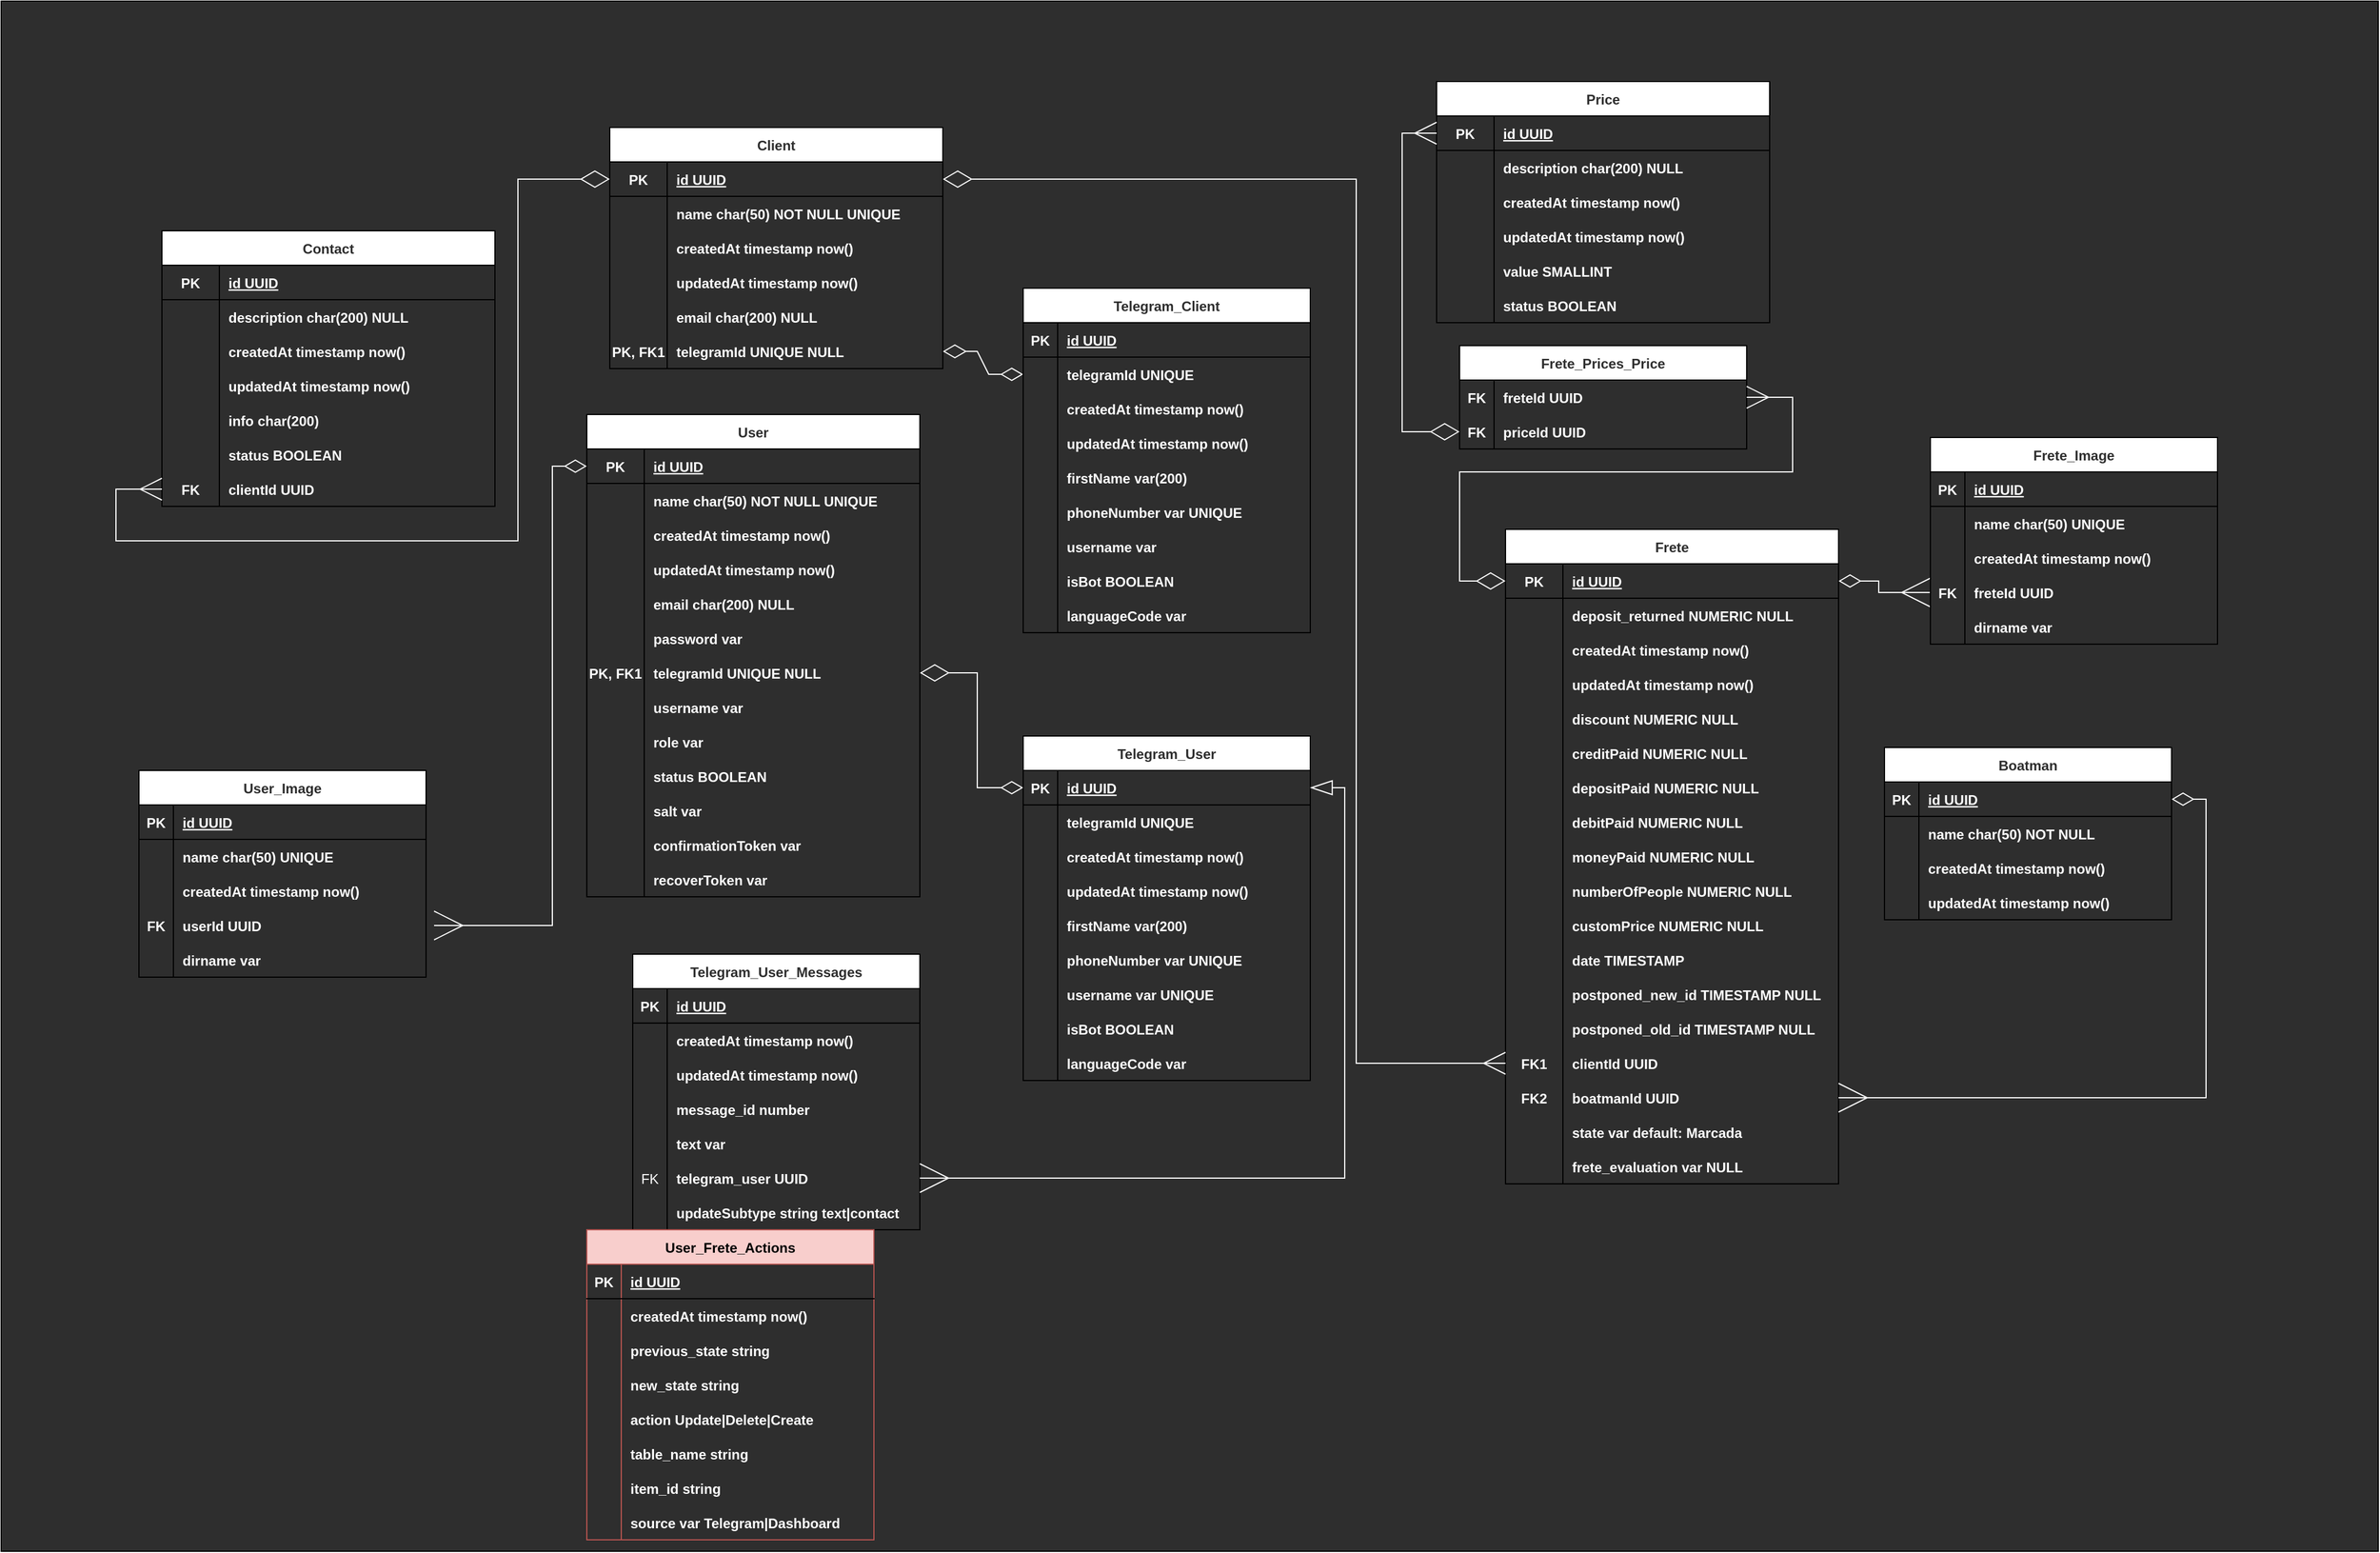 <mxfile version="16.2.6" type="device"><diagram id="R2lEEEUBdFMjLlhIrx00" name="Page-1"><mxGraphModel dx="1479" dy="999" grid="1" gridSize="10" guides="1" tooltips="1" connect="1" arrows="1" fold="1" page="1" pageScale="1" pageWidth="850" pageHeight="1100" math="0" shadow="0" extFonts="Permanent Marker^https://fonts.googleapis.com/css?family=Permanent+Marker"><root><mxCell id="0"/><mxCell id="1" parent="0"/><mxCell id="z1UgQ-ZbKMo2A6ErME66-388" value="" style="rounded=0;whiteSpace=wrap;html=1;fontColor=#FFFFFF;fillColor=#2E2E2E;" parent="1" vertex="1"><mxGeometry x="-430" y="50" width="2070" height="1350" as="geometry"/></mxCell><object label="Boatman" asdads="sadasd" asdasd="sadasdas" placeholders="1" id="z1UgQ-ZbKMo2A6ErME66-1"><mxCell style="shape=table;startSize=30;container=1;collapsible=1;childLayout=tableLayout;fixedRows=1;rowLines=0;fontStyle=1;align=center;resizeLast=1;fontColor=#2E2E2E;" parent="1" vertex="1"><mxGeometry x="1210" y="700" width="250" height="150" as="geometry"/></mxCell></object><mxCell id="z1UgQ-ZbKMo2A6ErME66-2" value="" style="shape=partialRectangle;collapsible=0;dropTarget=0;pointerEvents=0;fillColor=none;points=[[0,0.5],[1,0.5]];portConstraint=eastwest;top=0;left=0;right=0;bottom=1;fontColor=#FFFFFF;" parent="z1UgQ-ZbKMo2A6ErME66-1" vertex="1"><mxGeometry y="30" width="250" height="30" as="geometry"/></mxCell><mxCell id="z1UgQ-ZbKMo2A6ErME66-3" value="PK" style="shape=partialRectangle;overflow=hidden;connectable=0;fillColor=none;top=0;left=0;bottom=0;right=0;fontStyle=1;fontColor=#FFFFFF;" parent="z1UgQ-ZbKMo2A6ErME66-2" vertex="1"><mxGeometry width="30" height="30" as="geometry"><mxRectangle width="30" height="30" as="alternateBounds"/></mxGeometry></mxCell><mxCell id="z1UgQ-ZbKMo2A6ErME66-4" value="id UUID" style="shape=partialRectangle;overflow=hidden;connectable=0;fillColor=none;top=0;left=0;bottom=0;right=0;align=left;spacingLeft=6;fontStyle=5;fontColor=#FFFFFF;" parent="z1UgQ-ZbKMo2A6ErME66-2" vertex="1"><mxGeometry x="30" width="220" height="30" as="geometry"><mxRectangle width="220" height="30" as="alternateBounds"/></mxGeometry></mxCell><mxCell id="z1UgQ-ZbKMo2A6ErME66-5" value="" style="shape=partialRectangle;collapsible=0;dropTarget=0;pointerEvents=0;fillColor=none;points=[[0,0.5],[1,0.5]];portConstraint=eastwest;top=0;left=0;right=0;bottom=0;fontColor=#FFFFFF;" parent="z1UgQ-ZbKMo2A6ErME66-1" vertex="1"><mxGeometry y="60" width="250" height="30" as="geometry"/></mxCell><mxCell id="z1UgQ-ZbKMo2A6ErME66-6" value="" style="shape=partialRectangle;overflow=hidden;connectable=0;fillColor=none;top=0;left=0;bottom=0;right=0;fontColor=#FFFFFF;" parent="z1UgQ-ZbKMo2A6ErME66-5" vertex="1"><mxGeometry width="30" height="30" as="geometry"><mxRectangle width="30" height="30" as="alternateBounds"/></mxGeometry></mxCell><mxCell id="z1UgQ-ZbKMo2A6ErME66-7" value="name char(50) NOT NULL" style="shape=partialRectangle;overflow=hidden;connectable=0;fillColor=none;top=0;left=0;bottom=0;right=0;align=left;spacingLeft=6;fontStyle=1;fontColor=#FFFFFF;" parent="z1UgQ-ZbKMo2A6ErME66-5" vertex="1"><mxGeometry x="30" width="220" height="30" as="geometry"><mxRectangle width="220" height="30" as="alternateBounds"/></mxGeometry></mxCell><mxCell id="z1UgQ-ZbKMo2A6ErME66-20" value="" style="shape=partialRectangle;collapsible=0;dropTarget=0;pointerEvents=0;fillColor=none;points=[[0,0.5],[1,0.5]];portConstraint=eastwest;top=0;left=0;right=0;bottom=0;fontColor=#FFFFFF;" parent="z1UgQ-ZbKMo2A6ErME66-1" vertex="1"><mxGeometry y="90" width="250" height="30" as="geometry"/></mxCell><mxCell id="z1UgQ-ZbKMo2A6ErME66-21" value="" style="shape=partialRectangle;overflow=hidden;connectable=0;fillColor=none;top=0;left=0;bottom=0;right=0;fontColor=#FFFFFF;" parent="z1UgQ-ZbKMo2A6ErME66-20" vertex="1"><mxGeometry width="30" height="30" as="geometry"><mxRectangle width="30" height="30" as="alternateBounds"/></mxGeometry></mxCell><mxCell id="z1UgQ-ZbKMo2A6ErME66-22" value="createdAt timestamp now()" style="shape=partialRectangle;overflow=hidden;connectable=0;fillColor=none;top=0;left=0;bottom=0;right=0;align=left;spacingLeft=6;fontStyle=1;fontColor=#FFFFFF;" parent="z1UgQ-ZbKMo2A6ErME66-20" vertex="1"><mxGeometry x="30" width="220" height="30" as="geometry"><mxRectangle width="220" height="30" as="alternateBounds"/></mxGeometry></mxCell><mxCell id="z1UgQ-ZbKMo2A6ErME66-23" value="" style="shape=partialRectangle;collapsible=0;dropTarget=0;pointerEvents=0;fillColor=none;points=[[0,0.5],[1,0.5]];portConstraint=eastwest;top=0;left=0;right=0;bottom=0;fontColor=#FFFFFF;" parent="z1UgQ-ZbKMo2A6ErME66-1" vertex="1"><mxGeometry y="120" width="250" height="30" as="geometry"/></mxCell><mxCell id="z1UgQ-ZbKMo2A6ErME66-24" value="" style="shape=partialRectangle;overflow=hidden;connectable=0;fillColor=none;top=0;left=0;bottom=0;right=0;fontColor=#FFFFFF;" parent="z1UgQ-ZbKMo2A6ErME66-23" vertex="1"><mxGeometry width="30" height="30" as="geometry"><mxRectangle width="30" height="30" as="alternateBounds"/></mxGeometry></mxCell><mxCell id="z1UgQ-ZbKMo2A6ErME66-25" value="updatedAt timestamp now()" style="shape=partialRectangle;overflow=hidden;connectable=0;fillColor=none;top=0;left=0;bottom=0;right=0;align=left;spacingLeft=6;fontStyle=1;fontColor=#FFFFFF;" parent="z1UgQ-ZbKMo2A6ErME66-23" vertex="1"><mxGeometry x="30" width="220" height="30" as="geometry"><mxRectangle width="220" height="30" as="alternateBounds"/></mxGeometry></mxCell><object label="Client" asdads="sadasd" asdasd="sadasdas" placeholders="1" id="z1UgQ-ZbKMo2A6ErME66-27"><mxCell style="shape=table;startSize=30;container=1;collapsible=1;childLayout=tableLayout;fixedRows=1;rowLines=0;fontStyle=1;align=center;resizeLast=1;fontColor=#2E2E2E;" parent="1" vertex="1"><mxGeometry x="100" y="160" width="290" height="210" as="geometry"/></mxCell></object><mxCell id="z1UgQ-ZbKMo2A6ErME66-28" value="" style="shape=partialRectangle;collapsible=0;dropTarget=0;pointerEvents=0;fillColor=none;points=[[0,0.5],[1,0.5]];portConstraint=eastwest;top=0;left=0;right=0;bottom=1;fontColor=#FFFFFF;" parent="z1UgQ-ZbKMo2A6ErME66-27" vertex="1"><mxGeometry y="30" width="290" height="30" as="geometry"/></mxCell><mxCell id="z1UgQ-ZbKMo2A6ErME66-29" value="PK" style="shape=partialRectangle;overflow=hidden;connectable=0;fillColor=none;top=0;left=0;bottom=0;right=0;fontStyle=1;fontColor=#FFFFFF;" parent="z1UgQ-ZbKMo2A6ErME66-28" vertex="1"><mxGeometry width="50" height="30" as="geometry"><mxRectangle width="50" height="30" as="alternateBounds"/></mxGeometry></mxCell><mxCell id="z1UgQ-ZbKMo2A6ErME66-30" value="id UUID" style="shape=partialRectangle;overflow=hidden;connectable=0;fillColor=none;top=0;left=0;bottom=0;right=0;align=left;spacingLeft=6;fontStyle=5;fontColor=#FFFFFF;" parent="z1UgQ-ZbKMo2A6ErME66-28" vertex="1"><mxGeometry x="50" width="240" height="30" as="geometry"><mxRectangle width="240" height="30" as="alternateBounds"/></mxGeometry></mxCell><mxCell id="z1UgQ-ZbKMo2A6ErME66-31" value="" style="shape=partialRectangle;collapsible=0;dropTarget=0;pointerEvents=0;fillColor=none;points=[[0,0.5],[1,0.5]];portConstraint=eastwest;top=0;left=0;right=0;bottom=0;fontColor=#FFFFFF;" parent="z1UgQ-ZbKMo2A6ErME66-27" vertex="1"><mxGeometry y="60" width="290" height="30" as="geometry"/></mxCell><mxCell id="z1UgQ-ZbKMo2A6ErME66-32" value="" style="shape=partialRectangle;overflow=hidden;connectable=0;fillColor=none;top=0;left=0;bottom=0;right=0;fontColor=#FFFFFF;" parent="z1UgQ-ZbKMo2A6ErME66-31" vertex="1"><mxGeometry width="50" height="30" as="geometry"><mxRectangle width="50" height="30" as="alternateBounds"/></mxGeometry></mxCell><mxCell id="z1UgQ-ZbKMo2A6ErME66-33" value="name char(50) NOT NULL UNIQUE" style="shape=partialRectangle;overflow=hidden;connectable=0;fillColor=none;top=0;left=0;bottom=0;right=0;align=left;spacingLeft=6;fontStyle=1;fontColor=#FFFFFF;" parent="z1UgQ-ZbKMo2A6ErME66-31" vertex="1"><mxGeometry x="50" width="240" height="30" as="geometry"><mxRectangle width="240" height="30" as="alternateBounds"/></mxGeometry></mxCell><mxCell id="z1UgQ-ZbKMo2A6ErME66-34" value="" style="shape=partialRectangle;collapsible=0;dropTarget=0;pointerEvents=0;fillColor=none;points=[[0,0.5],[1,0.5]];portConstraint=eastwest;top=0;left=0;right=0;bottom=0;fontColor=#FFFFFF;" parent="z1UgQ-ZbKMo2A6ErME66-27" vertex="1"><mxGeometry y="90" width="290" height="30" as="geometry"/></mxCell><mxCell id="z1UgQ-ZbKMo2A6ErME66-35" value="" style="shape=partialRectangle;overflow=hidden;connectable=0;fillColor=none;top=0;left=0;bottom=0;right=0;fontColor=#FFFFFF;" parent="z1UgQ-ZbKMo2A6ErME66-34" vertex="1"><mxGeometry width="50" height="30" as="geometry"><mxRectangle width="50" height="30" as="alternateBounds"/></mxGeometry></mxCell><mxCell id="z1UgQ-ZbKMo2A6ErME66-36" value="createdAt timestamp now()" style="shape=partialRectangle;overflow=hidden;connectable=0;fillColor=none;top=0;left=0;bottom=0;right=0;align=left;spacingLeft=6;fontStyle=1;fontColor=#FFFFFF;" parent="z1UgQ-ZbKMo2A6ErME66-34" vertex="1"><mxGeometry x="50" width="240" height="30" as="geometry"><mxRectangle width="240" height="30" as="alternateBounds"/></mxGeometry></mxCell><mxCell id="z1UgQ-ZbKMo2A6ErME66-37" value="" style="shape=partialRectangle;collapsible=0;dropTarget=0;pointerEvents=0;fillColor=none;points=[[0,0.5],[1,0.5]];portConstraint=eastwest;top=0;left=0;right=0;bottom=0;fontColor=#FFFFFF;" parent="z1UgQ-ZbKMo2A6ErME66-27" vertex="1"><mxGeometry y="120" width="290" height="30" as="geometry"/></mxCell><mxCell id="z1UgQ-ZbKMo2A6ErME66-38" value="" style="shape=partialRectangle;overflow=hidden;connectable=0;fillColor=none;top=0;left=0;bottom=0;right=0;fontColor=#FFFFFF;" parent="z1UgQ-ZbKMo2A6ErME66-37" vertex="1"><mxGeometry width="50" height="30" as="geometry"><mxRectangle width="50" height="30" as="alternateBounds"/></mxGeometry></mxCell><mxCell id="z1UgQ-ZbKMo2A6ErME66-39" value="updatedAt timestamp now()" style="shape=partialRectangle;overflow=hidden;connectable=0;fillColor=none;top=0;left=0;bottom=0;right=0;align=left;spacingLeft=6;fontStyle=1;fontColor=#FFFFFF;" parent="z1UgQ-ZbKMo2A6ErME66-37" vertex="1"><mxGeometry x="50" width="240" height="30" as="geometry"><mxRectangle width="240" height="30" as="alternateBounds"/></mxGeometry></mxCell><mxCell id="z1UgQ-ZbKMo2A6ErME66-79" value="" style="shape=partialRectangle;collapsible=0;dropTarget=0;pointerEvents=0;fillColor=none;points=[[0,0.5],[1,0.5]];portConstraint=eastwest;top=0;left=0;right=0;bottom=0;fontColor=#FFFFFF;" parent="z1UgQ-ZbKMo2A6ErME66-27" vertex="1"><mxGeometry y="150" width="290" height="30" as="geometry"/></mxCell><mxCell id="z1UgQ-ZbKMo2A6ErME66-80" value="" style="shape=partialRectangle;overflow=hidden;connectable=0;fillColor=none;top=0;left=0;bottom=0;right=0;fontColor=#FFFFFF;" parent="z1UgQ-ZbKMo2A6ErME66-79" vertex="1"><mxGeometry width="50" height="30" as="geometry"><mxRectangle width="50" height="30" as="alternateBounds"/></mxGeometry></mxCell><mxCell id="z1UgQ-ZbKMo2A6ErME66-81" value="email char(200) NULL" style="shape=partialRectangle;overflow=hidden;connectable=0;fillColor=none;top=0;left=0;bottom=0;right=0;align=left;spacingLeft=6;fontStyle=1;fontColor=#FFFFFF;" parent="z1UgQ-ZbKMo2A6ErME66-79" vertex="1"><mxGeometry x="50" width="240" height="30" as="geometry"><mxRectangle width="240" height="30" as="alternateBounds"/></mxGeometry></mxCell><mxCell id="z1UgQ-ZbKMo2A6ErME66-85" value="" style="shape=partialRectangle;collapsible=0;dropTarget=0;pointerEvents=0;fillColor=none;points=[[0,0.5],[1,0.5]];portConstraint=eastwest;top=0;left=0;right=0;bottom=0;fontColor=#FFFFFF;" parent="z1UgQ-ZbKMo2A6ErME66-27" vertex="1"><mxGeometry y="180" width="290" height="30" as="geometry"/></mxCell><mxCell id="z1UgQ-ZbKMo2A6ErME66-86" value="PK, FK1" style="shape=partialRectangle;overflow=hidden;connectable=0;fillColor=none;top=0;left=0;bottom=0;right=0;fontStyle=1;fontColor=#FFFFFF;" parent="z1UgQ-ZbKMo2A6ErME66-85" vertex="1"><mxGeometry width="50" height="30" as="geometry"><mxRectangle width="50" height="30" as="alternateBounds"/></mxGeometry></mxCell><mxCell id="z1UgQ-ZbKMo2A6ErME66-87" value="telegramId UNIQUE NULL" style="shape=partialRectangle;overflow=hidden;connectable=0;fillColor=none;top=0;left=0;bottom=0;right=0;align=left;spacingLeft=6;fontStyle=1;fontColor=#FFFFFF;" parent="z1UgQ-ZbKMo2A6ErME66-85" vertex="1"><mxGeometry x="50" width="240" height="30" as="geometry"><mxRectangle width="240" height="30" as="alternateBounds"/></mxGeometry></mxCell><mxCell id="z1UgQ-ZbKMo2A6ErME66-90" value="" style="edgeStyle=entityRelationEdgeStyle;fontSize=12;html=1;endArrow=diamondThin;startArrow=diamondThin;rounded=0;endSize=17;startSize=18;endFill=0;startFill=0;exitX=1;exitY=0.5;exitDx=0;exitDy=0;entryX=0;entryY=0.5;entryDx=0;entryDy=0;fontColor=#FFFFFF;strokeColor=#FFFFFF;" parent="1" source="z1UgQ-ZbKMo2A6ErME66-85" target="z1UgQ-ZbKMo2A6ErME66-95" edge="1"><mxGeometry width="100" height="100" relative="1" as="geometry"><mxPoint x="460" y="410" as="sourcePoint"/><mxPoint x="520" y="290" as="targetPoint"/></mxGeometry></mxCell><object label="Telegram_Client" asdads="sadasd" asdasd="sadasdas" placeholders="1" id="z1UgQ-ZbKMo2A6ErME66-91"><mxCell style="shape=table;startSize=30;container=1;collapsible=1;childLayout=tableLayout;fixedRows=1;rowLines=0;fontStyle=1;align=center;resizeLast=1;fontColor=#2E2E2E;" parent="1" vertex="1"><mxGeometry x="460" y="300" width="250" height="300" as="geometry"/></mxCell></object><mxCell id="z1UgQ-ZbKMo2A6ErME66-92" value="" style="shape=partialRectangle;collapsible=0;dropTarget=0;pointerEvents=0;fillColor=none;points=[[0,0.5],[1,0.5]];portConstraint=eastwest;top=0;left=0;right=0;bottom=1;fontColor=#FFFFFF;" parent="z1UgQ-ZbKMo2A6ErME66-91" vertex="1"><mxGeometry y="30" width="250" height="30" as="geometry"/></mxCell><mxCell id="z1UgQ-ZbKMo2A6ErME66-93" value="PK" style="shape=partialRectangle;overflow=hidden;connectable=0;fillColor=none;top=0;left=0;bottom=0;right=0;fontStyle=1;fontColor=#FFFFFF;" parent="z1UgQ-ZbKMo2A6ErME66-92" vertex="1"><mxGeometry width="30" height="30" as="geometry"><mxRectangle width="30" height="30" as="alternateBounds"/></mxGeometry></mxCell><mxCell id="z1UgQ-ZbKMo2A6ErME66-94" value="id UUID" style="shape=partialRectangle;overflow=hidden;connectable=0;fillColor=none;top=0;left=0;bottom=0;right=0;align=left;spacingLeft=6;fontStyle=5;fontColor=#FFFFFF;" parent="z1UgQ-ZbKMo2A6ErME66-92" vertex="1"><mxGeometry x="30" width="220" height="30" as="geometry"><mxRectangle width="220" height="30" as="alternateBounds"/></mxGeometry></mxCell><mxCell id="z1UgQ-ZbKMo2A6ErME66-95" value="" style="shape=partialRectangle;collapsible=0;dropTarget=0;pointerEvents=0;fillColor=none;points=[[0,0.5],[1,0.5]];portConstraint=eastwest;top=0;left=0;right=0;bottom=0;fontColor=#FFFFFF;" parent="z1UgQ-ZbKMo2A6ErME66-91" vertex="1"><mxGeometry y="60" width="250" height="30" as="geometry"/></mxCell><mxCell id="z1UgQ-ZbKMo2A6ErME66-96" value="" style="shape=partialRectangle;overflow=hidden;connectable=0;fillColor=none;top=0;left=0;bottom=0;right=0;fontColor=#FFFFFF;" parent="z1UgQ-ZbKMo2A6ErME66-95" vertex="1"><mxGeometry width="30" height="30" as="geometry"><mxRectangle width="30" height="30" as="alternateBounds"/></mxGeometry></mxCell><mxCell id="z1UgQ-ZbKMo2A6ErME66-97" value="telegramId UNIQUE" style="shape=partialRectangle;overflow=hidden;connectable=0;fillColor=none;top=0;left=0;bottom=0;right=0;align=left;spacingLeft=6;fontStyle=1;fontColor=#FFFFFF;" parent="z1UgQ-ZbKMo2A6ErME66-95" vertex="1"><mxGeometry x="30" width="220" height="30" as="geometry"><mxRectangle width="220" height="30" as="alternateBounds"/></mxGeometry></mxCell><mxCell id="z1UgQ-ZbKMo2A6ErME66-98" value="" style="shape=partialRectangle;collapsible=0;dropTarget=0;pointerEvents=0;fillColor=none;points=[[0,0.5],[1,0.5]];portConstraint=eastwest;top=0;left=0;right=0;bottom=0;fontColor=#FFFFFF;" parent="z1UgQ-ZbKMo2A6ErME66-91" vertex="1"><mxGeometry y="90" width="250" height="30" as="geometry"/></mxCell><mxCell id="z1UgQ-ZbKMo2A6ErME66-99" value="" style="shape=partialRectangle;overflow=hidden;connectable=0;fillColor=none;top=0;left=0;bottom=0;right=0;fontColor=#FFFFFF;" parent="z1UgQ-ZbKMo2A6ErME66-98" vertex="1"><mxGeometry width="30" height="30" as="geometry"><mxRectangle width="30" height="30" as="alternateBounds"/></mxGeometry></mxCell><mxCell id="z1UgQ-ZbKMo2A6ErME66-100" value="createdAt timestamp now()" style="shape=partialRectangle;overflow=hidden;connectable=0;fillColor=none;top=0;left=0;bottom=0;right=0;align=left;spacingLeft=6;fontStyle=1;fontColor=#FFFFFF;" parent="z1UgQ-ZbKMo2A6ErME66-98" vertex="1"><mxGeometry x="30" width="220" height="30" as="geometry"><mxRectangle width="220" height="30" as="alternateBounds"/></mxGeometry></mxCell><mxCell id="z1UgQ-ZbKMo2A6ErME66-101" value="" style="shape=partialRectangle;collapsible=0;dropTarget=0;pointerEvents=0;fillColor=none;points=[[0,0.5],[1,0.5]];portConstraint=eastwest;top=0;left=0;right=0;bottom=0;fontColor=#FFFFFF;" parent="z1UgQ-ZbKMo2A6ErME66-91" vertex="1"><mxGeometry y="120" width="250" height="30" as="geometry"/></mxCell><mxCell id="z1UgQ-ZbKMo2A6ErME66-102" value="" style="shape=partialRectangle;overflow=hidden;connectable=0;fillColor=none;top=0;left=0;bottom=0;right=0;fontColor=#FFFFFF;" parent="z1UgQ-ZbKMo2A6ErME66-101" vertex="1"><mxGeometry width="30" height="30" as="geometry"><mxRectangle width="30" height="30" as="alternateBounds"/></mxGeometry></mxCell><mxCell id="z1UgQ-ZbKMo2A6ErME66-103" value="updatedAt timestamp now()" style="shape=partialRectangle;overflow=hidden;connectable=0;fillColor=none;top=0;left=0;bottom=0;right=0;align=left;spacingLeft=6;fontStyle=1;fontColor=#FFFFFF;" parent="z1UgQ-ZbKMo2A6ErME66-101" vertex="1"><mxGeometry x="30" width="220" height="30" as="geometry"><mxRectangle width="220" height="30" as="alternateBounds"/></mxGeometry></mxCell><mxCell id="z1UgQ-ZbKMo2A6ErME66-104" value="" style="shape=partialRectangle;collapsible=0;dropTarget=0;pointerEvents=0;fillColor=none;points=[[0,0.5],[1,0.5]];portConstraint=eastwest;top=0;left=0;right=0;bottom=0;fontColor=#FFFFFF;" parent="z1UgQ-ZbKMo2A6ErME66-91" vertex="1"><mxGeometry y="150" width="250" height="30" as="geometry"/></mxCell><mxCell id="z1UgQ-ZbKMo2A6ErME66-105" value="" style="shape=partialRectangle;overflow=hidden;connectable=0;fillColor=none;top=0;left=0;bottom=0;right=0;fontColor=#FFFFFF;" parent="z1UgQ-ZbKMo2A6ErME66-104" vertex="1"><mxGeometry width="30" height="30" as="geometry"><mxRectangle width="30" height="30" as="alternateBounds"/></mxGeometry></mxCell><mxCell id="z1UgQ-ZbKMo2A6ErME66-106" value="firstName var(200)" style="shape=partialRectangle;overflow=hidden;connectable=0;fillColor=none;top=0;left=0;bottom=0;right=0;align=left;spacingLeft=6;fontStyle=1;fontColor=#FFFFFF;" parent="z1UgQ-ZbKMo2A6ErME66-104" vertex="1"><mxGeometry x="30" width="220" height="30" as="geometry"><mxRectangle width="220" height="30" as="alternateBounds"/></mxGeometry></mxCell><mxCell id="z1UgQ-ZbKMo2A6ErME66-107" value="" style="shape=partialRectangle;collapsible=0;dropTarget=0;pointerEvents=0;fillColor=none;points=[[0,0.5],[1,0.5]];portConstraint=eastwest;top=0;left=0;right=0;bottom=0;fontColor=#FFFFFF;" parent="z1UgQ-ZbKMo2A6ErME66-91" vertex="1"><mxGeometry y="180" width="250" height="30" as="geometry"/></mxCell><mxCell id="z1UgQ-ZbKMo2A6ErME66-108" value="" style="shape=partialRectangle;overflow=hidden;connectable=0;fillColor=none;top=0;left=0;bottom=0;right=0;fontColor=#FFFFFF;" parent="z1UgQ-ZbKMo2A6ErME66-107" vertex="1"><mxGeometry width="30" height="30" as="geometry"><mxRectangle width="30" height="30" as="alternateBounds"/></mxGeometry></mxCell><mxCell id="z1UgQ-ZbKMo2A6ErME66-109" value="phoneNumber var UNIQUE" style="shape=partialRectangle;overflow=hidden;connectable=0;fillColor=none;top=0;left=0;bottom=0;right=0;align=left;spacingLeft=6;fontStyle=1;fontColor=#FFFFFF;" parent="z1UgQ-ZbKMo2A6ErME66-107" vertex="1"><mxGeometry x="30" width="220" height="30" as="geometry"><mxRectangle width="220" height="30" as="alternateBounds"/></mxGeometry></mxCell><mxCell id="z1UgQ-ZbKMo2A6ErME66-110" value="" style="shape=partialRectangle;collapsible=0;dropTarget=0;pointerEvents=0;fillColor=none;points=[[0,0.5],[1,0.5]];portConstraint=eastwest;top=0;left=0;right=0;bottom=0;fontColor=#FFFFFF;" parent="z1UgQ-ZbKMo2A6ErME66-91" vertex="1"><mxGeometry y="210" width="250" height="30" as="geometry"/></mxCell><mxCell id="z1UgQ-ZbKMo2A6ErME66-111" value="" style="shape=partialRectangle;overflow=hidden;connectable=0;fillColor=none;top=0;left=0;bottom=0;right=0;fontColor=#FFFFFF;" parent="z1UgQ-ZbKMo2A6ErME66-110" vertex="1"><mxGeometry width="30" height="30" as="geometry"><mxRectangle width="30" height="30" as="alternateBounds"/></mxGeometry></mxCell><mxCell id="z1UgQ-ZbKMo2A6ErME66-112" value="username var" style="shape=partialRectangle;overflow=hidden;connectable=0;fillColor=none;top=0;left=0;bottom=0;right=0;align=left;spacingLeft=6;fontStyle=1;fontColor=#FFFFFF;" parent="z1UgQ-ZbKMo2A6ErME66-110" vertex="1"><mxGeometry x="30" width="220" height="30" as="geometry"><mxRectangle width="220" height="30" as="alternateBounds"/></mxGeometry></mxCell><mxCell id="z1UgQ-ZbKMo2A6ErME66-113" value="" style="shape=partialRectangle;collapsible=0;dropTarget=0;pointerEvents=0;fillColor=none;points=[[0,0.5],[1,0.5]];portConstraint=eastwest;top=0;left=0;right=0;bottom=0;fontColor=#FFFFFF;" parent="z1UgQ-ZbKMo2A6ErME66-91" vertex="1"><mxGeometry y="240" width="250" height="30" as="geometry"/></mxCell><mxCell id="z1UgQ-ZbKMo2A6ErME66-114" value="" style="shape=partialRectangle;overflow=hidden;connectable=0;fillColor=none;top=0;left=0;bottom=0;right=0;fontColor=#FFFFFF;" parent="z1UgQ-ZbKMo2A6ErME66-113" vertex="1"><mxGeometry width="30" height="30" as="geometry"><mxRectangle width="30" height="30" as="alternateBounds"/></mxGeometry></mxCell><mxCell id="z1UgQ-ZbKMo2A6ErME66-115" value="isBot BOOLEAN" style="shape=partialRectangle;overflow=hidden;connectable=0;fillColor=none;top=0;left=0;bottom=0;right=0;align=left;spacingLeft=6;fontStyle=1;fontColor=#FFFFFF;" parent="z1UgQ-ZbKMo2A6ErME66-113" vertex="1"><mxGeometry x="30" width="220" height="30" as="geometry"><mxRectangle width="220" height="30" as="alternateBounds"/></mxGeometry></mxCell><mxCell id="z1UgQ-ZbKMo2A6ErME66-116" value="" style="shape=partialRectangle;collapsible=0;dropTarget=0;pointerEvents=0;fillColor=none;points=[[0,0.5],[1,0.5]];portConstraint=eastwest;top=0;left=0;right=0;bottom=0;fontColor=#FFFFFF;" parent="z1UgQ-ZbKMo2A6ErME66-91" vertex="1"><mxGeometry y="270" width="250" height="30" as="geometry"/></mxCell><mxCell id="z1UgQ-ZbKMo2A6ErME66-117" value="" style="shape=partialRectangle;overflow=hidden;connectable=0;fillColor=none;top=0;left=0;bottom=0;right=0;fontColor=#FFFFFF;" parent="z1UgQ-ZbKMo2A6ErME66-116" vertex="1"><mxGeometry width="30" height="30" as="geometry"><mxRectangle width="30" height="30" as="alternateBounds"/></mxGeometry></mxCell><mxCell id="z1UgQ-ZbKMo2A6ErME66-118" value="languageCode var" style="shape=partialRectangle;overflow=hidden;connectable=0;fillColor=none;top=0;left=0;bottom=0;right=0;align=left;spacingLeft=6;fontStyle=1;fontColor=#FFFFFF;" parent="z1UgQ-ZbKMo2A6ErME66-116" vertex="1"><mxGeometry x="30" width="220" height="30" as="geometry"><mxRectangle width="220" height="30" as="alternateBounds"/></mxGeometry></mxCell><object label="Contact" asdads="sadasd" asdasd="sadasdas" placeholders="1" id="z1UgQ-ZbKMo2A6ErME66-119"><mxCell style="shape=table;startSize=30;container=1;collapsible=1;childLayout=tableLayout;fixedRows=1;rowLines=0;fontStyle=1;align=center;resizeLast=1;fontColor=#2E2E2E;" parent="1" vertex="1"><mxGeometry x="-290" y="250" width="290" height="240" as="geometry"/></mxCell></object><mxCell id="z1UgQ-ZbKMo2A6ErME66-120" value="" style="shape=partialRectangle;collapsible=0;dropTarget=0;pointerEvents=0;fillColor=none;points=[[0,0.5],[1,0.5]];portConstraint=eastwest;top=0;left=0;right=0;bottom=1;fontColor=#FFFFFF;" parent="z1UgQ-ZbKMo2A6ErME66-119" vertex="1"><mxGeometry y="30" width="290" height="30" as="geometry"/></mxCell><mxCell id="z1UgQ-ZbKMo2A6ErME66-121" value="PK" style="shape=partialRectangle;overflow=hidden;connectable=0;fillColor=none;top=0;left=0;bottom=0;right=0;fontStyle=1;fontColor=#FFFFFF;" parent="z1UgQ-ZbKMo2A6ErME66-120" vertex="1"><mxGeometry width="50" height="30" as="geometry"><mxRectangle width="50" height="30" as="alternateBounds"/></mxGeometry></mxCell><mxCell id="z1UgQ-ZbKMo2A6ErME66-122" value="id UUID" style="shape=partialRectangle;overflow=hidden;connectable=0;fillColor=none;top=0;left=0;bottom=0;right=0;align=left;spacingLeft=6;fontStyle=5;fontColor=#FFFFFF;" parent="z1UgQ-ZbKMo2A6ErME66-120" vertex="1"><mxGeometry x="50" width="240" height="30" as="geometry"><mxRectangle width="240" height="30" as="alternateBounds"/></mxGeometry></mxCell><mxCell id="z1UgQ-ZbKMo2A6ErME66-123" value="" style="shape=partialRectangle;collapsible=0;dropTarget=0;pointerEvents=0;fillColor=none;points=[[0,0.5],[1,0.5]];portConstraint=eastwest;top=0;left=0;right=0;bottom=0;fontColor=#FFFFFF;" parent="z1UgQ-ZbKMo2A6ErME66-119" vertex="1"><mxGeometry y="60" width="290" height="30" as="geometry"/></mxCell><mxCell id="z1UgQ-ZbKMo2A6ErME66-124" value="" style="shape=partialRectangle;overflow=hidden;connectable=0;fillColor=none;top=0;left=0;bottom=0;right=0;fontColor=#FFFFFF;" parent="z1UgQ-ZbKMo2A6ErME66-123" vertex="1"><mxGeometry width="50" height="30" as="geometry"><mxRectangle width="50" height="30" as="alternateBounds"/></mxGeometry></mxCell><mxCell id="z1UgQ-ZbKMo2A6ErME66-125" value="description char(200) NULL" style="shape=partialRectangle;overflow=hidden;connectable=0;fillColor=none;top=0;left=0;bottom=0;right=0;align=left;spacingLeft=6;fontStyle=1;fontColor=#FFFFFF;" parent="z1UgQ-ZbKMo2A6ErME66-123" vertex="1"><mxGeometry x="50" width="240" height="30" as="geometry"><mxRectangle width="240" height="30" as="alternateBounds"/></mxGeometry></mxCell><mxCell id="z1UgQ-ZbKMo2A6ErME66-126" value="" style="shape=partialRectangle;collapsible=0;dropTarget=0;pointerEvents=0;fillColor=none;points=[[0,0.5],[1,0.5]];portConstraint=eastwest;top=0;left=0;right=0;bottom=0;fontColor=#FFFFFF;" parent="z1UgQ-ZbKMo2A6ErME66-119" vertex="1"><mxGeometry y="90" width="290" height="30" as="geometry"/></mxCell><mxCell id="z1UgQ-ZbKMo2A6ErME66-127" value="" style="shape=partialRectangle;overflow=hidden;connectable=0;fillColor=none;top=0;left=0;bottom=0;right=0;fontColor=#FFFFFF;" parent="z1UgQ-ZbKMo2A6ErME66-126" vertex="1"><mxGeometry width="50" height="30" as="geometry"><mxRectangle width="50" height="30" as="alternateBounds"/></mxGeometry></mxCell><mxCell id="z1UgQ-ZbKMo2A6ErME66-128" value="createdAt timestamp now()" style="shape=partialRectangle;overflow=hidden;connectable=0;fillColor=none;top=0;left=0;bottom=0;right=0;align=left;spacingLeft=6;fontStyle=1;fontColor=#FFFFFF;" parent="z1UgQ-ZbKMo2A6ErME66-126" vertex="1"><mxGeometry x="50" width="240" height="30" as="geometry"><mxRectangle width="240" height="30" as="alternateBounds"/></mxGeometry></mxCell><mxCell id="z1UgQ-ZbKMo2A6ErME66-129" value="" style="shape=partialRectangle;collapsible=0;dropTarget=0;pointerEvents=0;fillColor=none;points=[[0,0.5],[1,0.5]];portConstraint=eastwest;top=0;left=0;right=0;bottom=0;fontColor=#FFFFFF;" parent="z1UgQ-ZbKMo2A6ErME66-119" vertex="1"><mxGeometry y="120" width="290" height="30" as="geometry"/></mxCell><mxCell id="z1UgQ-ZbKMo2A6ErME66-130" value="" style="shape=partialRectangle;overflow=hidden;connectable=0;fillColor=none;top=0;left=0;bottom=0;right=0;fontColor=#FFFFFF;" parent="z1UgQ-ZbKMo2A6ErME66-129" vertex="1"><mxGeometry width="50" height="30" as="geometry"><mxRectangle width="50" height="30" as="alternateBounds"/></mxGeometry></mxCell><mxCell id="z1UgQ-ZbKMo2A6ErME66-131" value="updatedAt timestamp now()" style="shape=partialRectangle;overflow=hidden;connectable=0;fillColor=none;top=0;left=0;bottom=0;right=0;align=left;spacingLeft=6;fontStyle=1;fontColor=#FFFFFF;" parent="z1UgQ-ZbKMo2A6ErME66-129" vertex="1"><mxGeometry x="50" width="240" height="30" as="geometry"><mxRectangle width="240" height="30" as="alternateBounds"/></mxGeometry></mxCell><mxCell id="z1UgQ-ZbKMo2A6ErME66-132" value="" style="shape=partialRectangle;collapsible=0;dropTarget=0;pointerEvents=0;fillColor=none;points=[[0,0.5],[1,0.5]];portConstraint=eastwest;top=0;left=0;right=0;bottom=0;fontColor=#FFFFFF;" parent="z1UgQ-ZbKMo2A6ErME66-119" vertex="1"><mxGeometry y="150" width="290" height="30" as="geometry"/></mxCell><mxCell id="z1UgQ-ZbKMo2A6ErME66-133" value="" style="shape=partialRectangle;overflow=hidden;connectable=0;fillColor=none;top=0;left=0;bottom=0;right=0;fontColor=#FFFFFF;" parent="z1UgQ-ZbKMo2A6ErME66-132" vertex="1"><mxGeometry width="50" height="30" as="geometry"><mxRectangle width="50" height="30" as="alternateBounds"/></mxGeometry></mxCell><mxCell id="z1UgQ-ZbKMo2A6ErME66-134" value="info char(200)" style="shape=partialRectangle;overflow=hidden;connectable=0;fillColor=none;top=0;left=0;bottom=0;right=0;align=left;spacingLeft=6;fontStyle=1;fontColor=#FFFFFF;" parent="z1UgQ-ZbKMo2A6ErME66-132" vertex="1"><mxGeometry x="50" width="240" height="30" as="geometry"><mxRectangle width="240" height="30" as="alternateBounds"/></mxGeometry></mxCell><mxCell id="z1UgQ-ZbKMo2A6ErME66-135" value="" style="shape=partialRectangle;collapsible=0;dropTarget=0;pointerEvents=0;fillColor=none;points=[[0,0.5],[1,0.5]];portConstraint=eastwest;top=0;left=0;right=0;bottom=0;fontColor=#FFFFFF;" parent="z1UgQ-ZbKMo2A6ErME66-119" vertex="1"><mxGeometry y="180" width="290" height="30" as="geometry"/></mxCell><mxCell id="z1UgQ-ZbKMo2A6ErME66-136" value="" style="shape=partialRectangle;overflow=hidden;connectable=0;fillColor=none;top=0;left=0;bottom=0;right=0;fontColor=#FFFFFF;" parent="z1UgQ-ZbKMo2A6ErME66-135" vertex="1"><mxGeometry width="50" height="30" as="geometry"><mxRectangle width="50" height="30" as="alternateBounds"/></mxGeometry></mxCell><mxCell id="z1UgQ-ZbKMo2A6ErME66-137" value="status BOOLEAN" style="shape=partialRectangle;overflow=hidden;connectable=0;fillColor=none;top=0;left=0;bottom=0;right=0;align=left;spacingLeft=6;fontStyle=1;fontColor=#FFFFFF;" parent="z1UgQ-ZbKMo2A6ErME66-135" vertex="1"><mxGeometry x="50" width="240" height="30" as="geometry"><mxRectangle width="240" height="30" as="alternateBounds"/></mxGeometry></mxCell><mxCell id="z1UgQ-ZbKMo2A6ErME66-144" value="" style="shape=partialRectangle;collapsible=0;dropTarget=0;pointerEvents=0;fillColor=none;points=[[0,0.5],[1,0.5]];portConstraint=eastwest;top=0;left=0;right=0;bottom=0;fontColor=#FFFFFF;" parent="z1UgQ-ZbKMo2A6ErME66-119" vertex="1"><mxGeometry y="210" width="290" height="30" as="geometry"/></mxCell><mxCell id="z1UgQ-ZbKMo2A6ErME66-145" value="FK" style="shape=partialRectangle;overflow=hidden;connectable=0;fillColor=none;top=0;left=0;bottom=0;right=0;fontStyle=1;fontColor=#FFFFFF;" parent="z1UgQ-ZbKMo2A6ErME66-144" vertex="1"><mxGeometry width="50" height="30" as="geometry"><mxRectangle width="50" height="30" as="alternateBounds"/></mxGeometry></mxCell><mxCell id="z1UgQ-ZbKMo2A6ErME66-146" value="clientId UUID" style="shape=partialRectangle;overflow=hidden;connectable=0;fillColor=none;top=0;left=0;bottom=0;right=0;align=left;spacingLeft=6;fontStyle=1;fontColor=#FFFFFF;" parent="z1UgQ-ZbKMo2A6ErME66-144" vertex="1"><mxGeometry x="50" width="240" height="30" as="geometry"><mxRectangle width="240" height="30" as="alternateBounds"/></mxGeometry></mxCell><mxCell id="z1UgQ-ZbKMo2A6ErME66-150" style="edgeStyle=orthogonalEdgeStyle;rounded=0;orthogonalLoop=1;jettySize=auto;html=1;entryX=0;entryY=0.5;entryDx=0;entryDy=0;startArrow=diamondThin;startFill=0;endArrow=ERmany;endFill=0;startSize=23;endSize=17;sourcePerimeterSpacing=7;strokeWidth=1;targetPerimeterSpacing=7;exitX=0;exitY=0.5;exitDx=0;exitDy=0;fontColor=#FFFFFF;strokeColor=#FFFFFF;" parent="1" source="z1UgQ-ZbKMo2A6ErME66-28" target="z1UgQ-ZbKMo2A6ErME66-144" edge="1"><mxGeometry relative="1" as="geometry"><Array as="points"><mxPoint x="20" y="205"/><mxPoint x="20" y="520"/><mxPoint x="-330" y="520"/><mxPoint x="-330" y="475"/></Array></mxGeometry></mxCell><object label="Frete" asdads="sadasd" asdasd="sadasdas" placeholders="1" id="z1UgQ-ZbKMo2A6ErME66-152"><mxCell style="shape=table;startSize=30;container=1;collapsible=1;childLayout=tableLayout;fixedRows=1;rowLines=0;fontStyle=1;align=center;resizeLast=1;fontColor=#2E2E2E;" parent="1" vertex="1"><mxGeometry x="880" y="510" width="290" height="570" as="geometry"/></mxCell></object><mxCell id="z1UgQ-ZbKMo2A6ErME66-153" value="" style="shape=partialRectangle;collapsible=0;dropTarget=0;pointerEvents=0;fillColor=none;points=[[0,0.5],[1,0.5]];portConstraint=eastwest;top=0;left=0;right=0;bottom=1;fontColor=#FFFFFF;" parent="z1UgQ-ZbKMo2A6ErME66-152" vertex="1"><mxGeometry y="30" width="290" height="30" as="geometry"/></mxCell><mxCell id="z1UgQ-ZbKMo2A6ErME66-154" value="PK" style="shape=partialRectangle;overflow=hidden;connectable=0;fillColor=none;top=0;left=0;bottom=0;right=0;fontStyle=1;fontColor=#FFFFFF;" parent="z1UgQ-ZbKMo2A6ErME66-153" vertex="1"><mxGeometry width="50" height="30" as="geometry"><mxRectangle width="50" height="30" as="alternateBounds"/></mxGeometry></mxCell><mxCell id="z1UgQ-ZbKMo2A6ErME66-155" value="id UUID" style="shape=partialRectangle;overflow=hidden;connectable=0;fillColor=none;top=0;left=0;bottom=0;right=0;align=left;spacingLeft=6;fontStyle=5;fontColor=#FFFFFF;" parent="z1UgQ-ZbKMo2A6ErME66-153" vertex="1"><mxGeometry x="50" width="240" height="30" as="geometry"><mxRectangle width="240" height="30" as="alternateBounds"/></mxGeometry></mxCell><mxCell id="z1UgQ-ZbKMo2A6ErME66-156" value="" style="shape=partialRectangle;collapsible=0;dropTarget=0;pointerEvents=0;fillColor=none;points=[[0,0.5],[1,0.5]];portConstraint=eastwest;top=0;left=0;right=0;bottom=0;fontColor=#FFFFFF;" parent="z1UgQ-ZbKMo2A6ErME66-152" vertex="1"><mxGeometry y="60" width="290" height="30" as="geometry"/></mxCell><mxCell id="z1UgQ-ZbKMo2A6ErME66-157" value="" style="shape=partialRectangle;overflow=hidden;connectable=0;fillColor=none;top=0;left=0;bottom=0;right=0;fontColor=#FFFFFF;" parent="z1UgQ-ZbKMo2A6ErME66-156" vertex="1"><mxGeometry width="50" height="30" as="geometry"><mxRectangle width="50" height="30" as="alternateBounds"/></mxGeometry></mxCell><mxCell id="z1UgQ-ZbKMo2A6ErME66-158" value="deposit_returned NUMERIC NULL" style="shape=partialRectangle;overflow=hidden;connectable=0;fillColor=none;top=0;left=0;bottom=0;right=0;align=left;spacingLeft=6;fontStyle=1;fontColor=#FFFFFF;" parent="z1UgQ-ZbKMo2A6ErME66-156" vertex="1"><mxGeometry x="50" width="240" height="30" as="geometry"><mxRectangle width="240" height="30" as="alternateBounds"/></mxGeometry></mxCell><mxCell id="z1UgQ-ZbKMo2A6ErME66-159" value="" style="shape=partialRectangle;collapsible=0;dropTarget=0;pointerEvents=0;fillColor=none;points=[[0,0.5],[1,0.5]];portConstraint=eastwest;top=0;left=0;right=0;bottom=0;fontColor=#FFFFFF;" parent="z1UgQ-ZbKMo2A6ErME66-152" vertex="1"><mxGeometry y="90" width="290" height="30" as="geometry"/></mxCell><mxCell id="z1UgQ-ZbKMo2A6ErME66-160" value="" style="shape=partialRectangle;overflow=hidden;connectable=0;fillColor=none;top=0;left=0;bottom=0;right=0;fontColor=#FFFFFF;" parent="z1UgQ-ZbKMo2A6ErME66-159" vertex="1"><mxGeometry width="50" height="30" as="geometry"><mxRectangle width="50" height="30" as="alternateBounds"/></mxGeometry></mxCell><mxCell id="z1UgQ-ZbKMo2A6ErME66-161" value="createdAt timestamp now()" style="shape=partialRectangle;overflow=hidden;connectable=0;fillColor=none;top=0;left=0;bottom=0;right=0;align=left;spacingLeft=6;fontStyle=1;fontColor=#FFFFFF;" parent="z1UgQ-ZbKMo2A6ErME66-159" vertex="1"><mxGeometry x="50" width="240" height="30" as="geometry"><mxRectangle width="240" height="30" as="alternateBounds"/></mxGeometry></mxCell><mxCell id="z1UgQ-ZbKMo2A6ErME66-162" value="" style="shape=partialRectangle;collapsible=0;dropTarget=0;pointerEvents=0;fillColor=none;points=[[0,0.5],[1,0.5]];portConstraint=eastwest;top=0;left=0;right=0;bottom=0;fontColor=#FFFFFF;" parent="z1UgQ-ZbKMo2A6ErME66-152" vertex="1"><mxGeometry y="120" width="290" height="30" as="geometry"/></mxCell><mxCell id="z1UgQ-ZbKMo2A6ErME66-163" value="" style="shape=partialRectangle;overflow=hidden;connectable=0;fillColor=none;top=0;left=0;bottom=0;right=0;fontColor=#FFFFFF;" parent="z1UgQ-ZbKMo2A6ErME66-162" vertex="1"><mxGeometry width="50" height="30" as="geometry"><mxRectangle width="50" height="30" as="alternateBounds"/></mxGeometry></mxCell><mxCell id="z1UgQ-ZbKMo2A6ErME66-164" value="updatedAt timestamp now()" style="shape=partialRectangle;overflow=hidden;connectable=0;fillColor=none;top=0;left=0;bottom=0;right=0;align=left;spacingLeft=6;fontStyle=1;fontColor=#FFFFFF;" parent="z1UgQ-ZbKMo2A6ErME66-162" vertex="1"><mxGeometry x="50" width="240" height="30" as="geometry"><mxRectangle width="240" height="30" as="alternateBounds"/></mxGeometry></mxCell><mxCell id="z1UgQ-ZbKMo2A6ErME66-165" value="" style="shape=partialRectangle;collapsible=0;dropTarget=0;pointerEvents=0;fillColor=none;points=[[0,0.5],[1,0.5]];portConstraint=eastwest;top=0;left=0;right=0;bottom=0;fontColor=#FFFFFF;" parent="z1UgQ-ZbKMo2A6ErME66-152" vertex="1"><mxGeometry y="150" width="290" height="30" as="geometry"/></mxCell><mxCell id="z1UgQ-ZbKMo2A6ErME66-166" value="" style="shape=partialRectangle;overflow=hidden;connectable=0;fillColor=none;top=0;left=0;bottom=0;right=0;fontColor=#FFFFFF;" parent="z1UgQ-ZbKMo2A6ErME66-165" vertex="1"><mxGeometry width="50" height="30" as="geometry"><mxRectangle width="50" height="30" as="alternateBounds"/></mxGeometry></mxCell><mxCell id="z1UgQ-ZbKMo2A6ErME66-167" value="discount NUMERIC NULL" style="shape=partialRectangle;overflow=hidden;connectable=0;fillColor=none;top=0;left=0;bottom=0;right=0;align=left;spacingLeft=6;fontStyle=1;fontColor=#FFFFFF;" parent="z1UgQ-ZbKMo2A6ErME66-165" vertex="1"><mxGeometry x="50" width="240" height="30" as="geometry"><mxRectangle width="240" height="30" as="alternateBounds"/></mxGeometry></mxCell><mxCell id="z1UgQ-ZbKMo2A6ErME66-174" value="" style="shape=partialRectangle;collapsible=0;dropTarget=0;pointerEvents=0;fillColor=none;points=[[0,0.5],[1,0.5]];portConstraint=eastwest;top=0;left=0;right=0;bottom=0;fontColor=#FFFFFF;" parent="z1UgQ-ZbKMo2A6ErME66-152" vertex="1"><mxGeometry y="180" width="290" height="30" as="geometry"/></mxCell><mxCell id="z1UgQ-ZbKMo2A6ErME66-175" value="" style="shape=partialRectangle;overflow=hidden;connectable=0;fillColor=none;top=0;left=0;bottom=0;right=0;fontColor=#FFFFFF;" parent="z1UgQ-ZbKMo2A6ErME66-174" vertex="1"><mxGeometry width="50" height="30" as="geometry"><mxRectangle width="50" height="30" as="alternateBounds"/></mxGeometry></mxCell><mxCell id="z1UgQ-ZbKMo2A6ErME66-176" value="creditPaid NUMERIC NULL" style="shape=partialRectangle;overflow=hidden;connectable=0;fillColor=none;top=0;left=0;bottom=0;right=0;align=left;spacingLeft=6;fontStyle=1;fontColor=#FFFFFF;" parent="z1UgQ-ZbKMo2A6ErME66-174" vertex="1"><mxGeometry x="50" width="240" height="30" as="geometry"><mxRectangle width="240" height="30" as="alternateBounds"/></mxGeometry></mxCell><mxCell id="z1UgQ-ZbKMo2A6ErME66-180" value="" style="shape=partialRectangle;collapsible=0;dropTarget=0;pointerEvents=0;fillColor=none;points=[[0,0.5],[1,0.5]];portConstraint=eastwest;top=0;left=0;right=0;bottom=0;fontColor=#FFFFFF;" parent="z1UgQ-ZbKMo2A6ErME66-152" vertex="1"><mxGeometry y="210" width="290" height="30" as="geometry"/></mxCell><mxCell id="z1UgQ-ZbKMo2A6ErME66-181" value="" style="shape=partialRectangle;overflow=hidden;connectable=0;fillColor=none;top=0;left=0;bottom=0;right=0;fontColor=#FFFFFF;" parent="z1UgQ-ZbKMo2A6ErME66-180" vertex="1"><mxGeometry width="50" height="30" as="geometry"><mxRectangle width="50" height="30" as="alternateBounds"/></mxGeometry></mxCell><mxCell id="z1UgQ-ZbKMo2A6ErME66-182" value="depositPaid NUMERIC NULL" style="shape=partialRectangle;overflow=hidden;connectable=0;fillColor=none;top=0;left=0;bottom=0;right=0;align=left;spacingLeft=6;fontStyle=1;fontColor=#FFFFFF;" parent="z1UgQ-ZbKMo2A6ErME66-180" vertex="1"><mxGeometry x="50" width="240" height="30" as="geometry"><mxRectangle width="240" height="30" as="alternateBounds"/></mxGeometry></mxCell><mxCell id="z1UgQ-ZbKMo2A6ErME66-183" value="" style="shape=partialRectangle;collapsible=0;dropTarget=0;pointerEvents=0;fillColor=none;points=[[0,0.5],[1,0.5]];portConstraint=eastwest;top=0;left=0;right=0;bottom=0;fontColor=#FFFFFF;" parent="z1UgQ-ZbKMo2A6ErME66-152" vertex="1"><mxGeometry y="240" width="290" height="30" as="geometry"/></mxCell><mxCell id="z1UgQ-ZbKMo2A6ErME66-184" value="" style="shape=partialRectangle;overflow=hidden;connectable=0;fillColor=none;top=0;left=0;bottom=0;right=0;fontColor=#FFFFFF;" parent="z1UgQ-ZbKMo2A6ErME66-183" vertex="1"><mxGeometry width="50" height="30" as="geometry"><mxRectangle width="50" height="30" as="alternateBounds"/></mxGeometry></mxCell><mxCell id="z1UgQ-ZbKMo2A6ErME66-185" value="debitPaid NUMERIC NULL" style="shape=partialRectangle;overflow=hidden;connectable=0;fillColor=none;top=0;left=0;bottom=0;right=0;align=left;spacingLeft=6;fontStyle=1;fontColor=#FFFFFF;" parent="z1UgQ-ZbKMo2A6ErME66-183" vertex="1"><mxGeometry x="50" width="240" height="30" as="geometry"><mxRectangle width="240" height="30" as="alternateBounds"/></mxGeometry></mxCell><mxCell id="z1UgQ-ZbKMo2A6ErME66-186" value="" style="shape=partialRectangle;collapsible=0;dropTarget=0;pointerEvents=0;fillColor=none;points=[[0,0.5],[1,0.5]];portConstraint=eastwest;top=0;left=0;right=0;bottom=0;fontColor=#FFFFFF;" parent="z1UgQ-ZbKMo2A6ErME66-152" vertex="1"><mxGeometry y="270" width="290" height="30" as="geometry"/></mxCell><mxCell id="z1UgQ-ZbKMo2A6ErME66-187" value="" style="shape=partialRectangle;overflow=hidden;connectable=0;fillColor=none;top=0;left=0;bottom=0;right=0;fontColor=#FFFFFF;" parent="z1UgQ-ZbKMo2A6ErME66-186" vertex="1"><mxGeometry width="50" height="30" as="geometry"><mxRectangle width="50" height="30" as="alternateBounds"/></mxGeometry></mxCell><mxCell id="z1UgQ-ZbKMo2A6ErME66-188" value="moneyPaid NUMERIC NULL" style="shape=partialRectangle;overflow=hidden;connectable=0;fillColor=none;top=0;left=0;bottom=0;right=0;align=left;spacingLeft=6;fontStyle=1;fontColor=#FFFFFF;" parent="z1UgQ-ZbKMo2A6ErME66-186" vertex="1"><mxGeometry x="50" width="240" height="30" as="geometry"><mxRectangle width="240" height="30" as="alternateBounds"/></mxGeometry></mxCell><mxCell id="z1UgQ-ZbKMo2A6ErME66-189" value="" style="shape=partialRectangle;collapsible=0;dropTarget=0;pointerEvents=0;fillColor=none;points=[[0,0.5],[1,0.5]];portConstraint=eastwest;top=0;left=0;right=0;bottom=0;fontColor=#FFFFFF;" parent="z1UgQ-ZbKMo2A6ErME66-152" vertex="1"><mxGeometry y="300" width="290" height="30" as="geometry"/></mxCell><mxCell id="z1UgQ-ZbKMo2A6ErME66-190" value="" style="shape=partialRectangle;overflow=hidden;connectable=0;fillColor=none;top=0;left=0;bottom=0;right=0;fontColor=#FFFFFF;" parent="z1UgQ-ZbKMo2A6ErME66-189" vertex="1"><mxGeometry width="50" height="30" as="geometry"><mxRectangle width="50" height="30" as="alternateBounds"/></mxGeometry></mxCell><mxCell id="z1UgQ-ZbKMo2A6ErME66-191" value="numberOfPeople NUMERIC NULL" style="shape=partialRectangle;overflow=hidden;connectable=0;fillColor=none;top=0;left=0;bottom=0;right=0;align=left;spacingLeft=6;fontStyle=1;fontColor=#FFFFFF;" parent="z1UgQ-ZbKMo2A6ErME66-189" vertex="1"><mxGeometry x="50" width="240" height="30" as="geometry"><mxRectangle width="240" height="30" as="alternateBounds"/></mxGeometry></mxCell><mxCell id="z1UgQ-ZbKMo2A6ErME66-192" value="" style="shape=partialRectangle;collapsible=0;dropTarget=0;pointerEvents=0;fillColor=none;points=[[0,0.5],[1,0.5]];portConstraint=eastwest;top=0;left=0;right=0;bottom=0;fontColor=#FFFFFF;" parent="z1UgQ-ZbKMo2A6ErME66-152" vertex="1"><mxGeometry y="330" width="290" height="30" as="geometry"/></mxCell><mxCell id="z1UgQ-ZbKMo2A6ErME66-193" value="" style="shape=partialRectangle;overflow=hidden;connectable=0;fillColor=none;top=0;left=0;bottom=0;right=0;fontColor=#FFFFFF;" parent="z1UgQ-ZbKMo2A6ErME66-192" vertex="1"><mxGeometry width="50" height="30" as="geometry"><mxRectangle width="50" height="30" as="alternateBounds"/></mxGeometry></mxCell><mxCell id="z1UgQ-ZbKMo2A6ErME66-194" value="customPrice NUMERIC NULL" style="shape=partialRectangle;overflow=hidden;connectable=0;fillColor=none;top=0;left=0;bottom=0;right=0;align=left;spacingLeft=6;fontStyle=1;fontColor=#FFFFFF;" parent="z1UgQ-ZbKMo2A6ErME66-192" vertex="1"><mxGeometry x="50" width="240" height="30" as="geometry"><mxRectangle width="240" height="30" as="alternateBounds"/></mxGeometry></mxCell><mxCell id="z1UgQ-ZbKMo2A6ErME66-195" value="" style="shape=partialRectangle;collapsible=0;dropTarget=0;pointerEvents=0;fillColor=none;points=[[0,0.5],[1,0.5]];portConstraint=eastwest;top=0;left=0;right=0;bottom=0;fontColor=#FFFFFF;" parent="z1UgQ-ZbKMo2A6ErME66-152" vertex="1"><mxGeometry y="360" width="290" height="30" as="geometry"/></mxCell><mxCell id="z1UgQ-ZbKMo2A6ErME66-196" value="" style="shape=partialRectangle;overflow=hidden;connectable=0;fillColor=none;top=0;left=0;bottom=0;right=0;fontColor=#FFFFFF;" parent="z1UgQ-ZbKMo2A6ErME66-195" vertex="1"><mxGeometry width="50" height="30" as="geometry"><mxRectangle width="50" height="30" as="alternateBounds"/></mxGeometry></mxCell><mxCell id="z1UgQ-ZbKMo2A6ErME66-197" value="date TIMESTAMP" style="shape=partialRectangle;overflow=hidden;connectable=0;fillColor=none;top=0;left=0;bottom=0;right=0;align=left;spacingLeft=6;fontStyle=1;fontColor=#FFFFFF;" parent="z1UgQ-ZbKMo2A6ErME66-195" vertex="1"><mxGeometry x="50" width="240" height="30" as="geometry"><mxRectangle width="240" height="30" as="alternateBounds"/></mxGeometry></mxCell><mxCell id="z1UgQ-ZbKMo2A6ErME66-198" value="" style="shape=partialRectangle;collapsible=0;dropTarget=0;pointerEvents=0;fillColor=none;points=[[0,0.5],[1,0.5]];portConstraint=eastwest;top=0;left=0;right=0;bottom=0;fontColor=#FFFFFF;" parent="z1UgQ-ZbKMo2A6ErME66-152" vertex="1"><mxGeometry y="390" width="290" height="30" as="geometry"/></mxCell><mxCell id="z1UgQ-ZbKMo2A6ErME66-199" value="" style="shape=partialRectangle;overflow=hidden;connectable=0;fillColor=none;top=0;left=0;bottom=0;right=0;fontColor=#FFFFFF;" parent="z1UgQ-ZbKMo2A6ErME66-198" vertex="1"><mxGeometry width="50" height="30" as="geometry"><mxRectangle width="50" height="30" as="alternateBounds"/></mxGeometry></mxCell><mxCell id="z1UgQ-ZbKMo2A6ErME66-200" value="postponed_new_id TIMESTAMP NULL" style="shape=partialRectangle;overflow=hidden;connectable=0;fillColor=none;top=0;left=0;bottom=0;right=0;align=left;spacingLeft=6;fontStyle=1;fontColor=#FFFFFF;" parent="z1UgQ-ZbKMo2A6ErME66-198" vertex="1"><mxGeometry x="50" width="240" height="30" as="geometry"><mxRectangle width="240" height="30" as="alternateBounds"/></mxGeometry></mxCell><mxCell id="z1UgQ-ZbKMo2A6ErME66-201" value="" style="shape=partialRectangle;collapsible=0;dropTarget=0;pointerEvents=0;fillColor=none;points=[[0,0.5],[1,0.5]];portConstraint=eastwest;top=0;left=0;right=0;bottom=0;fontColor=#FFFFFF;" parent="z1UgQ-ZbKMo2A6ErME66-152" vertex="1"><mxGeometry y="420" width="290" height="30" as="geometry"/></mxCell><mxCell id="z1UgQ-ZbKMo2A6ErME66-202" value="" style="shape=partialRectangle;overflow=hidden;connectable=0;fillColor=none;top=0;left=0;bottom=0;right=0;fontColor=#FFFFFF;" parent="z1UgQ-ZbKMo2A6ErME66-201" vertex="1"><mxGeometry width="50" height="30" as="geometry"><mxRectangle width="50" height="30" as="alternateBounds"/></mxGeometry></mxCell><mxCell id="z1UgQ-ZbKMo2A6ErME66-203" value="postponed_old_id TIMESTAMP NULL" style="shape=partialRectangle;overflow=hidden;connectable=0;fillColor=none;top=0;left=0;bottom=0;right=0;align=left;spacingLeft=6;fontStyle=1;fontColor=#FFFFFF;" parent="z1UgQ-ZbKMo2A6ErME66-201" vertex="1"><mxGeometry x="50" width="240" height="30" as="geometry"><mxRectangle width="240" height="30" as="alternateBounds"/></mxGeometry></mxCell><mxCell id="z1UgQ-ZbKMo2A6ErME66-204" value="" style="shape=partialRectangle;collapsible=0;dropTarget=0;pointerEvents=0;fillColor=none;points=[[0,0.5],[1,0.5]];portConstraint=eastwest;top=0;left=0;right=0;bottom=0;fontColor=#FFFFFF;" parent="z1UgQ-ZbKMo2A6ErME66-152" vertex="1"><mxGeometry y="450" width="290" height="30" as="geometry"/></mxCell><mxCell id="z1UgQ-ZbKMo2A6ErME66-205" value="FK1" style="shape=partialRectangle;overflow=hidden;connectable=0;fillColor=none;top=0;left=0;bottom=0;right=0;fontStyle=1;fontColor=#FFFFFF;" parent="z1UgQ-ZbKMo2A6ErME66-204" vertex="1"><mxGeometry width="50" height="30" as="geometry"><mxRectangle width="50" height="30" as="alternateBounds"/></mxGeometry></mxCell><mxCell id="z1UgQ-ZbKMo2A6ErME66-206" value="clientId UUID" style="shape=partialRectangle;overflow=hidden;connectable=0;fillColor=none;top=0;left=0;bottom=0;right=0;align=left;spacingLeft=6;fontStyle=1;fontColor=#FFFFFF;" parent="z1UgQ-ZbKMo2A6ErME66-204" vertex="1"><mxGeometry x="50" width="240" height="30" as="geometry"><mxRectangle width="240" height="30" as="alternateBounds"/></mxGeometry></mxCell><mxCell id="z1UgQ-ZbKMo2A6ErME66-207" value="" style="shape=partialRectangle;collapsible=0;dropTarget=0;pointerEvents=0;fillColor=none;points=[[0,0.5],[1,0.5]];portConstraint=eastwest;top=0;left=0;right=0;bottom=0;fontColor=#FFFFFF;" parent="z1UgQ-ZbKMo2A6ErME66-152" vertex="1"><mxGeometry y="480" width="290" height="30" as="geometry"/></mxCell><mxCell id="z1UgQ-ZbKMo2A6ErME66-208" value="FK2" style="shape=partialRectangle;overflow=hidden;connectable=0;fillColor=none;top=0;left=0;bottom=0;right=0;fontStyle=1;fontColor=#FFFFFF;" parent="z1UgQ-ZbKMo2A6ErME66-207" vertex="1"><mxGeometry width="50" height="30" as="geometry"><mxRectangle width="50" height="30" as="alternateBounds"/></mxGeometry></mxCell><mxCell id="z1UgQ-ZbKMo2A6ErME66-209" value="boatmanId UUID" style="shape=partialRectangle;overflow=hidden;connectable=0;fillColor=none;top=0;left=0;bottom=0;right=0;align=left;spacingLeft=6;fontStyle=1;fontColor=#FFFFFF;" parent="z1UgQ-ZbKMo2A6ErME66-207" vertex="1"><mxGeometry x="50" width="240" height="30" as="geometry"><mxRectangle width="240" height="30" as="alternateBounds"/></mxGeometry></mxCell><mxCell id="z1UgQ-ZbKMo2A6ErME66-210" value="" style="shape=partialRectangle;collapsible=0;dropTarget=0;pointerEvents=0;fillColor=none;points=[[0,0.5],[1,0.5]];portConstraint=eastwest;top=0;left=0;right=0;bottom=0;fontColor=#FFFFFF;" parent="z1UgQ-ZbKMo2A6ErME66-152" vertex="1"><mxGeometry y="510" width="290" height="30" as="geometry"/></mxCell><mxCell id="z1UgQ-ZbKMo2A6ErME66-211" value="" style="shape=partialRectangle;overflow=hidden;connectable=0;fillColor=none;top=0;left=0;bottom=0;right=0;fontColor=#FFFFFF;" parent="z1UgQ-ZbKMo2A6ErME66-210" vertex="1"><mxGeometry width="50" height="30" as="geometry"><mxRectangle width="50" height="30" as="alternateBounds"/></mxGeometry></mxCell><mxCell id="z1UgQ-ZbKMo2A6ErME66-212" value="state var default: Marcada" style="shape=partialRectangle;overflow=hidden;connectable=0;fillColor=none;top=0;left=0;bottom=0;right=0;align=left;spacingLeft=6;fontStyle=1;fontColor=#FFFFFF;" parent="z1UgQ-ZbKMo2A6ErME66-210" vertex="1"><mxGeometry x="50" width="240" height="30" as="geometry"><mxRectangle width="240" height="30" as="alternateBounds"/></mxGeometry></mxCell><mxCell id="z1UgQ-ZbKMo2A6ErME66-213" value="" style="shape=partialRectangle;collapsible=0;dropTarget=0;pointerEvents=0;fillColor=none;points=[[0,0.5],[1,0.5]];portConstraint=eastwest;top=0;left=0;right=0;bottom=0;fontColor=#FFFFFF;" parent="z1UgQ-ZbKMo2A6ErME66-152" vertex="1"><mxGeometry y="540" width="290" height="30" as="geometry"/></mxCell><mxCell id="z1UgQ-ZbKMo2A6ErME66-214" value="" style="shape=partialRectangle;overflow=hidden;connectable=0;fillColor=none;top=0;left=0;bottom=0;right=0;fontColor=#FFFFFF;" parent="z1UgQ-ZbKMo2A6ErME66-213" vertex="1"><mxGeometry width="50" height="30" as="geometry"><mxRectangle width="50" height="30" as="alternateBounds"/></mxGeometry></mxCell><mxCell id="z1UgQ-ZbKMo2A6ErME66-215" value="frete_evaluation var NULL" style="shape=partialRectangle;overflow=hidden;connectable=0;fillColor=none;top=0;left=0;bottom=0;right=0;align=left;spacingLeft=6;fontStyle=1;fontColor=#FFFFFF;" parent="z1UgQ-ZbKMo2A6ErME66-213" vertex="1"><mxGeometry x="50" width="240" height="30" as="geometry"><mxRectangle width="240" height="30" as="alternateBounds"/></mxGeometry></mxCell><mxCell id="z1UgQ-ZbKMo2A6ErME66-219" style="edgeStyle=orthogonalEdgeStyle;rounded=0;orthogonalLoop=1;jettySize=auto;html=1;exitX=1;exitY=0.5;exitDx=0;exitDy=0;entryX=0;entryY=0.5;entryDx=0;entryDy=0;startArrow=diamondThin;startFill=0;endArrow=ERmany;endFill=0;startSize=23;endSize=17;sourcePerimeterSpacing=7;targetPerimeterSpacing=7;strokeWidth=1;fontColor=#FFFFFF;strokeColor=#FFFFFF;" parent="1" source="z1UgQ-ZbKMo2A6ErME66-28" target="z1UgQ-ZbKMo2A6ErME66-204" edge="1"><mxGeometry relative="1" as="geometry"><Array as="points"><mxPoint x="750" y="205"/><mxPoint x="750" y="975"/></Array></mxGeometry></mxCell><mxCell id="z1UgQ-ZbKMo2A6ErME66-220" style="edgeStyle=orthogonalEdgeStyle;rounded=0;orthogonalLoop=1;jettySize=auto;html=1;exitX=1;exitY=0.5;exitDx=0;exitDy=0;entryX=1;entryY=0.5;entryDx=0;entryDy=0;startArrow=ERmany;startFill=0;endArrow=diamondThin;endFill=0;startSize=23;endSize=17;sourcePerimeterSpacing=7;targetPerimeterSpacing=7;strokeWidth=1;fontColor=#FFFFFF;strokeColor=#FFFFFF;" parent="1" source="z1UgQ-ZbKMo2A6ErME66-207" target="z1UgQ-ZbKMo2A6ErME66-2" edge="1"><mxGeometry relative="1" as="geometry"/></mxCell><mxCell id="z1UgQ-ZbKMo2A6ErME66-240" style="edgeStyle=orthogonalEdgeStyle;rounded=0;orthogonalLoop=1;jettySize=auto;html=1;exitX=0;exitY=0.75;exitDx=0;exitDy=0;entryX=1;entryY=0.5;entryDx=0;entryDy=0;startArrow=ERmany;startFill=0;endArrow=diamondThin;endFill=0;startSize=23;endSize=17;sourcePerimeterSpacing=7;targetPerimeterSpacing=7;strokeWidth=1;fontColor=#FFFFFF;strokeColor=#FFFFFF;" parent="1" source="z1UgQ-ZbKMo2A6ErME66-221" target="z1UgQ-ZbKMo2A6ErME66-153" edge="1"><mxGeometry relative="1" as="geometry"/></mxCell><object label="Frete_Image" asdads="sadasd" asdasd="sadasdas" placeholders="1" id="z1UgQ-ZbKMo2A6ErME66-221"><mxCell style="shape=table;startSize=30;container=1;collapsible=1;childLayout=tableLayout;fixedRows=1;rowLines=0;fontStyle=1;align=center;resizeLast=1;fontColor=#2E2E2E;" parent="1" vertex="1"><mxGeometry x="1250" y="430" width="250" height="180" as="geometry"/></mxCell></object><mxCell id="z1UgQ-ZbKMo2A6ErME66-222" value="" style="shape=partialRectangle;collapsible=0;dropTarget=0;pointerEvents=0;fillColor=none;points=[[0,0.5],[1,0.5]];portConstraint=eastwest;top=0;left=0;right=0;bottom=1;fontColor=#FFFFFF;" parent="z1UgQ-ZbKMo2A6ErME66-221" vertex="1"><mxGeometry y="30" width="250" height="30" as="geometry"/></mxCell><mxCell id="z1UgQ-ZbKMo2A6ErME66-223" value="PK" style="shape=partialRectangle;overflow=hidden;connectable=0;fillColor=none;top=0;left=0;bottom=0;right=0;fontStyle=1;fontColor=#FFFFFF;" parent="z1UgQ-ZbKMo2A6ErME66-222" vertex="1"><mxGeometry width="30" height="30" as="geometry"><mxRectangle width="30" height="30" as="alternateBounds"/></mxGeometry></mxCell><mxCell id="z1UgQ-ZbKMo2A6ErME66-224" value="id UUID" style="shape=partialRectangle;overflow=hidden;connectable=0;fillColor=none;top=0;left=0;bottom=0;right=0;align=left;spacingLeft=6;fontStyle=5;fontColor=#FFFFFF;" parent="z1UgQ-ZbKMo2A6ErME66-222" vertex="1"><mxGeometry x="30" width="220" height="30" as="geometry"><mxRectangle width="220" height="30" as="alternateBounds"/></mxGeometry></mxCell><mxCell id="z1UgQ-ZbKMo2A6ErME66-225" value="" style="shape=partialRectangle;collapsible=0;dropTarget=0;pointerEvents=0;fillColor=none;points=[[0,0.5],[1,0.5]];portConstraint=eastwest;top=0;left=0;right=0;bottom=0;fontColor=#FFFFFF;" parent="z1UgQ-ZbKMo2A6ErME66-221" vertex="1"><mxGeometry y="60" width="250" height="30" as="geometry"/></mxCell><mxCell id="z1UgQ-ZbKMo2A6ErME66-226" value="" style="shape=partialRectangle;overflow=hidden;connectable=0;fillColor=none;top=0;left=0;bottom=0;right=0;fontColor=#FFFFFF;" parent="z1UgQ-ZbKMo2A6ErME66-225" vertex="1"><mxGeometry width="30" height="30" as="geometry"><mxRectangle width="30" height="30" as="alternateBounds"/></mxGeometry></mxCell><mxCell id="z1UgQ-ZbKMo2A6ErME66-227" value="name char(50) UNIQUE" style="shape=partialRectangle;overflow=hidden;connectable=0;fillColor=none;top=0;left=0;bottom=0;right=0;align=left;spacingLeft=6;fontStyle=1;fontColor=#FFFFFF;" parent="z1UgQ-ZbKMo2A6ErME66-225" vertex="1"><mxGeometry x="30" width="220" height="30" as="geometry"><mxRectangle width="220" height="30" as="alternateBounds"/></mxGeometry></mxCell><mxCell id="z1UgQ-ZbKMo2A6ErME66-228" value="" style="shape=partialRectangle;collapsible=0;dropTarget=0;pointerEvents=0;fillColor=none;points=[[0,0.5],[1,0.5]];portConstraint=eastwest;top=0;left=0;right=0;bottom=0;fontColor=#FFFFFF;" parent="z1UgQ-ZbKMo2A6ErME66-221" vertex="1"><mxGeometry y="90" width="250" height="30" as="geometry"/></mxCell><mxCell id="z1UgQ-ZbKMo2A6ErME66-229" value="" style="shape=partialRectangle;overflow=hidden;connectable=0;fillColor=none;top=0;left=0;bottom=0;right=0;fontColor=#FFFFFF;" parent="z1UgQ-ZbKMo2A6ErME66-228" vertex="1"><mxGeometry width="30" height="30" as="geometry"><mxRectangle width="30" height="30" as="alternateBounds"/></mxGeometry></mxCell><mxCell id="z1UgQ-ZbKMo2A6ErME66-230" value="createdAt timestamp now()" style="shape=partialRectangle;overflow=hidden;connectable=0;fillColor=none;top=0;left=0;bottom=0;right=0;align=left;spacingLeft=6;fontStyle=1;fontColor=#FFFFFF;" parent="z1UgQ-ZbKMo2A6ErME66-228" vertex="1"><mxGeometry x="30" width="220" height="30" as="geometry"><mxRectangle width="220" height="30" as="alternateBounds"/></mxGeometry></mxCell><mxCell id="z1UgQ-ZbKMo2A6ErME66-231" value="" style="shape=partialRectangle;collapsible=0;dropTarget=0;pointerEvents=0;fillColor=none;points=[[0,0.5],[1,0.5]];portConstraint=eastwest;top=0;left=0;right=0;bottom=0;fontColor=#FFFFFF;" parent="z1UgQ-ZbKMo2A6ErME66-221" vertex="1"><mxGeometry y="120" width="250" height="30" as="geometry"/></mxCell><mxCell id="z1UgQ-ZbKMo2A6ErME66-232" value="FK" style="shape=partialRectangle;overflow=hidden;connectable=0;fillColor=none;top=0;left=0;bottom=0;right=0;fontStyle=1;fontColor=#FFFFFF;" parent="z1UgQ-ZbKMo2A6ErME66-231" vertex="1"><mxGeometry width="30" height="30" as="geometry"><mxRectangle width="30" height="30" as="alternateBounds"/></mxGeometry></mxCell><mxCell id="z1UgQ-ZbKMo2A6ErME66-233" value="freteId UUID" style="shape=partialRectangle;overflow=hidden;connectable=0;fillColor=none;top=0;left=0;bottom=0;right=0;align=left;spacingLeft=6;fontStyle=1;fontColor=#FFFFFF;" parent="z1UgQ-ZbKMo2A6ErME66-231" vertex="1"><mxGeometry x="30" width="220" height="30" as="geometry"><mxRectangle width="220" height="30" as="alternateBounds"/></mxGeometry></mxCell><mxCell id="z1UgQ-ZbKMo2A6ErME66-234" value="" style="shape=partialRectangle;collapsible=0;dropTarget=0;pointerEvents=0;fillColor=none;points=[[0,0.5],[1,0.5]];portConstraint=eastwest;top=0;left=0;right=0;bottom=0;fontColor=#FFFFFF;" parent="z1UgQ-ZbKMo2A6ErME66-221" vertex="1"><mxGeometry y="150" width="250" height="30" as="geometry"/></mxCell><mxCell id="z1UgQ-ZbKMo2A6ErME66-235" value="" style="shape=partialRectangle;overflow=hidden;connectable=0;fillColor=none;top=0;left=0;bottom=0;right=0;fontColor=#FFFFFF;" parent="z1UgQ-ZbKMo2A6ErME66-234" vertex="1"><mxGeometry width="30" height="30" as="geometry"><mxRectangle width="30" height="30" as="alternateBounds"/></mxGeometry></mxCell><mxCell id="z1UgQ-ZbKMo2A6ErME66-236" value="dirname var" style="shape=partialRectangle;overflow=hidden;connectable=0;fillColor=none;top=0;left=0;bottom=0;right=0;align=left;spacingLeft=6;fontStyle=1;fontColor=#FFFFFF;" parent="z1UgQ-ZbKMo2A6ErME66-234" vertex="1"><mxGeometry x="30" width="220" height="30" as="geometry"><mxRectangle width="220" height="30" as="alternateBounds"/></mxGeometry></mxCell><object label="Frete_Prices_Price" asdads="sadasd" asdasd="sadasdas" placeholders="1" id="z1UgQ-ZbKMo2A6ErME66-243"><mxCell style="shape=table;startSize=30;container=1;collapsible=1;childLayout=tableLayout;fixedRows=1;rowLines=0;fontStyle=1;align=center;resizeLast=1;fontColor=#2E2E2E;" parent="1" vertex="1"><mxGeometry x="840" y="350" width="250" height="90" as="geometry"/></mxCell></object><mxCell id="z1UgQ-ZbKMo2A6ErME66-253" value="" style="shape=partialRectangle;collapsible=0;dropTarget=0;pointerEvents=0;fillColor=none;points=[[0,0.5],[1,0.5]];portConstraint=eastwest;top=0;left=0;right=0;bottom=0;fontColor=#FFFFFF;" parent="z1UgQ-ZbKMo2A6ErME66-243" vertex="1"><mxGeometry y="30" width="250" height="30" as="geometry"/></mxCell><mxCell id="z1UgQ-ZbKMo2A6ErME66-254" value="FK" style="shape=partialRectangle;overflow=hidden;connectable=0;fillColor=none;top=0;left=0;bottom=0;right=0;fontStyle=1;fontColor=#FFFFFF;" parent="z1UgQ-ZbKMo2A6ErME66-253" vertex="1"><mxGeometry width="30" height="30" as="geometry"><mxRectangle width="30" height="30" as="alternateBounds"/></mxGeometry></mxCell><mxCell id="z1UgQ-ZbKMo2A6ErME66-255" value="freteId UUID" style="shape=partialRectangle;overflow=hidden;connectable=0;fillColor=none;top=0;left=0;bottom=0;right=0;align=left;spacingLeft=6;fontStyle=1;fontColor=#FFFFFF;" parent="z1UgQ-ZbKMo2A6ErME66-253" vertex="1"><mxGeometry x="30" width="220" height="30" as="geometry"><mxRectangle width="220" height="30" as="alternateBounds"/></mxGeometry></mxCell><mxCell id="z1UgQ-ZbKMo2A6ErME66-256" value="" style="shape=partialRectangle;collapsible=0;dropTarget=0;pointerEvents=0;fillColor=none;points=[[0,0.5],[1,0.5]];portConstraint=eastwest;top=0;left=0;right=0;bottom=0;fontColor=#FFFFFF;" parent="z1UgQ-ZbKMo2A6ErME66-243" vertex="1"><mxGeometry y="60" width="250" height="30" as="geometry"/></mxCell><mxCell id="z1UgQ-ZbKMo2A6ErME66-257" value="FK" style="shape=partialRectangle;overflow=hidden;connectable=0;fillColor=none;top=0;left=0;bottom=0;right=0;fontStyle=1;fontColor=#FFFFFF;" parent="z1UgQ-ZbKMo2A6ErME66-256" vertex="1"><mxGeometry width="30" height="30" as="geometry"><mxRectangle width="30" height="30" as="alternateBounds"/></mxGeometry></mxCell><mxCell id="z1UgQ-ZbKMo2A6ErME66-258" value="priceId UUID" style="shape=partialRectangle;overflow=hidden;connectable=0;fillColor=none;top=0;left=0;bottom=0;right=0;align=left;spacingLeft=6;fontStyle=1;fontColor=#FFFFFF;" parent="z1UgQ-ZbKMo2A6ErME66-256" vertex="1"><mxGeometry x="30" width="220" height="30" as="geometry"><mxRectangle width="220" height="30" as="alternateBounds"/></mxGeometry></mxCell><mxCell id="z1UgQ-ZbKMo2A6ErME66-260" style="edgeStyle=orthogonalEdgeStyle;rounded=0;orthogonalLoop=1;jettySize=auto;html=1;exitX=0;exitY=0.5;exitDx=0;exitDy=0;entryX=1;entryY=0.5;entryDx=0;entryDy=0;startArrow=diamondThin;startFill=0;endArrow=ERmany;endFill=0;startSize=23;endSize=17;sourcePerimeterSpacing=7;targetPerimeterSpacing=7;strokeWidth=1;fontColor=#FFFFFF;strokeColor=#FFFFFF;" parent="1" source="z1UgQ-ZbKMo2A6ErME66-153" target="z1UgQ-ZbKMo2A6ErME66-253" edge="1"><mxGeometry relative="1" as="geometry"><Array as="points"><mxPoint x="840" y="555"/><mxPoint x="840" y="460"/><mxPoint x="1130" y="460"/></Array></mxGeometry></mxCell><object label="Price" asdads="sadasd" asdasd="sadasdas" placeholders="1" id="z1UgQ-ZbKMo2A6ErME66-261"><mxCell style="shape=table;startSize=30;container=1;collapsible=1;childLayout=tableLayout;fixedRows=1;rowLines=0;fontStyle=1;align=center;resizeLast=1;fontColor=#2E2E2E;" parent="1" vertex="1"><mxGeometry x="820" y="120" width="290" height="210" as="geometry"/></mxCell></object><mxCell id="z1UgQ-ZbKMo2A6ErME66-262" value="" style="shape=partialRectangle;collapsible=0;dropTarget=0;pointerEvents=0;fillColor=none;points=[[0,0.5],[1,0.5]];portConstraint=eastwest;top=0;left=0;right=0;bottom=1;fontColor=#FFFFFF;" parent="z1UgQ-ZbKMo2A6ErME66-261" vertex="1"><mxGeometry y="30" width="290" height="30" as="geometry"/></mxCell><mxCell id="z1UgQ-ZbKMo2A6ErME66-263" value="PK" style="shape=partialRectangle;overflow=hidden;connectable=0;fillColor=none;top=0;left=0;bottom=0;right=0;fontStyle=1;fontColor=#FFFFFF;" parent="z1UgQ-ZbKMo2A6ErME66-262" vertex="1"><mxGeometry width="50" height="30" as="geometry"><mxRectangle width="50" height="30" as="alternateBounds"/></mxGeometry></mxCell><mxCell id="z1UgQ-ZbKMo2A6ErME66-264" value="id UUID" style="shape=partialRectangle;overflow=hidden;connectable=0;fillColor=none;top=0;left=0;bottom=0;right=0;align=left;spacingLeft=6;fontStyle=5;fontColor=#FFFFFF;" parent="z1UgQ-ZbKMo2A6ErME66-262" vertex="1"><mxGeometry x="50" width="240" height="30" as="geometry"><mxRectangle width="240" height="30" as="alternateBounds"/></mxGeometry></mxCell><mxCell id="z1UgQ-ZbKMo2A6ErME66-265" value="" style="shape=partialRectangle;collapsible=0;dropTarget=0;pointerEvents=0;fillColor=none;points=[[0,0.5],[1,0.5]];portConstraint=eastwest;top=0;left=0;right=0;bottom=0;fontColor=#FFFFFF;" parent="z1UgQ-ZbKMo2A6ErME66-261" vertex="1"><mxGeometry y="60" width="290" height="30" as="geometry"/></mxCell><mxCell id="z1UgQ-ZbKMo2A6ErME66-266" value="" style="shape=partialRectangle;overflow=hidden;connectable=0;fillColor=none;top=0;left=0;bottom=0;right=0;fontColor=#FFFFFF;" parent="z1UgQ-ZbKMo2A6ErME66-265" vertex="1"><mxGeometry width="50" height="30" as="geometry"><mxRectangle width="50" height="30" as="alternateBounds"/></mxGeometry></mxCell><mxCell id="z1UgQ-ZbKMo2A6ErME66-267" value="description char(200) NULL" style="shape=partialRectangle;overflow=hidden;connectable=0;fillColor=none;top=0;left=0;bottom=0;right=0;align=left;spacingLeft=6;fontStyle=1;fontColor=#FFFFFF;" parent="z1UgQ-ZbKMo2A6ErME66-265" vertex="1"><mxGeometry x="50" width="240" height="30" as="geometry"><mxRectangle width="240" height="30" as="alternateBounds"/></mxGeometry></mxCell><mxCell id="z1UgQ-ZbKMo2A6ErME66-268" value="" style="shape=partialRectangle;collapsible=0;dropTarget=0;pointerEvents=0;fillColor=none;points=[[0,0.5],[1,0.5]];portConstraint=eastwest;top=0;left=0;right=0;bottom=0;fontColor=#FFFFFF;" parent="z1UgQ-ZbKMo2A6ErME66-261" vertex="1"><mxGeometry y="90" width="290" height="30" as="geometry"/></mxCell><mxCell id="z1UgQ-ZbKMo2A6ErME66-269" value="" style="shape=partialRectangle;overflow=hidden;connectable=0;fillColor=none;top=0;left=0;bottom=0;right=0;fontColor=#FFFFFF;" parent="z1UgQ-ZbKMo2A6ErME66-268" vertex="1"><mxGeometry width="50" height="30" as="geometry"><mxRectangle width="50" height="30" as="alternateBounds"/></mxGeometry></mxCell><mxCell id="z1UgQ-ZbKMo2A6ErME66-270" value="createdAt timestamp now()" style="shape=partialRectangle;overflow=hidden;connectable=0;fillColor=none;top=0;left=0;bottom=0;right=0;align=left;spacingLeft=6;fontStyle=1;fontColor=#FFFFFF;" parent="z1UgQ-ZbKMo2A6ErME66-268" vertex="1"><mxGeometry x="50" width="240" height="30" as="geometry"><mxRectangle width="240" height="30" as="alternateBounds"/></mxGeometry></mxCell><mxCell id="z1UgQ-ZbKMo2A6ErME66-271" value="" style="shape=partialRectangle;collapsible=0;dropTarget=0;pointerEvents=0;fillColor=none;points=[[0,0.5],[1,0.5]];portConstraint=eastwest;top=0;left=0;right=0;bottom=0;fontColor=#FFFFFF;" parent="z1UgQ-ZbKMo2A6ErME66-261" vertex="1"><mxGeometry y="120" width="290" height="30" as="geometry"/></mxCell><mxCell id="z1UgQ-ZbKMo2A6ErME66-272" value="" style="shape=partialRectangle;overflow=hidden;connectable=0;fillColor=none;top=0;left=0;bottom=0;right=0;fontColor=#FFFFFF;" parent="z1UgQ-ZbKMo2A6ErME66-271" vertex="1"><mxGeometry width="50" height="30" as="geometry"><mxRectangle width="50" height="30" as="alternateBounds"/></mxGeometry></mxCell><mxCell id="z1UgQ-ZbKMo2A6ErME66-273" value="updatedAt timestamp now()" style="shape=partialRectangle;overflow=hidden;connectable=0;fillColor=none;top=0;left=0;bottom=0;right=0;align=left;spacingLeft=6;fontStyle=1;fontColor=#FFFFFF;" parent="z1UgQ-ZbKMo2A6ErME66-271" vertex="1"><mxGeometry x="50" width="240" height="30" as="geometry"><mxRectangle width="240" height="30" as="alternateBounds"/></mxGeometry></mxCell><mxCell id="z1UgQ-ZbKMo2A6ErME66-274" value="" style="shape=partialRectangle;collapsible=0;dropTarget=0;pointerEvents=0;fillColor=none;points=[[0,0.5],[1,0.5]];portConstraint=eastwest;top=0;left=0;right=0;bottom=0;fontColor=#FFFFFF;" parent="z1UgQ-ZbKMo2A6ErME66-261" vertex="1"><mxGeometry y="150" width="290" height="30" as="geometry"/></mxCell><mxCell id="z1UgQ-ZbKMo2A6ErME66-275" value="" style="shape=partialRectangle;overflow=hidden;connectable=0;fillColor=none;top=0;left=0;bottom=0;right=0;fontColor=#FFFFFF;" parent="z1UgQ-ZbKMo2A6ErME66-274" vertex="1"><mxGeometry width="50" height="30" as="geometry"><mxRectangle width="50" height="30" as="alternateBounds"/></mxGeometry></mxCell><mxCell id="z1UgQ-ZbKMo2A6ErME66-276" value="value SMALLINT" style="shape=partialRectangle;overflow=hidden;connectable=0;fillColor=none;top=0;left=0;bottom=0;right=0;align=left;spacingLeft=6;fontStyle=1;fontColor=#FFFFFF;" parent="z1UgQ-ZbKMo2A6ErME66-274" vertex="1"><mxGeometry x="50" width="240" height="30" as="geometry"><mxRectangle width="240" height="30" as="alternateBounds"/></mxGeometry></mxCell><mxCell id="z1UgQ-ZbKMo2A6ErME66-277" value="" style="shape=partialRectangle;collapsible=0;dropTarget=0;pointerEvents=0;fillColor=none;points=[[0,0.5],[1,0.5]];portConstraint=eastwest;top=0;left=0;right=0;bottom=0;fontColor=#FFFFFF;" parent="z1UgQ-ZbKMo2A6ErME66-261" vertex="1"><mxGeometry y="180" width="290" height="30" as="geometry"/></mxCell><mxCell id="z1UgQ-ZbKMo2A6ErME66-278" value="" style="shape=partialRectangle;overflow=hidden;connectable=0;fillColor=none;top=0;left=0;bottom=0;right=0;fontColor=#FFFFFF;" parent="z1UgQ-ZbKMo2A6ErME66-277" vertex="1"><mxGeometry width="50" height="30" as="geometry"><mxRectangle width="50" height="30" as="alternateBounds"/></mxGeometry></mxCell><mxCell id="z1UgQ-ZbKMo2A6ErME66-279" value="status BOOLEAN" style="shape=partialRectangle;overflow=hidden;connectable=0;fillColor=none;top=0;left=0;bottom=0;right=0;align=left;spacingLeft=6;fontStyle=1;fontColor=#FFFFFF;" parent="z1UgQ-ZbKMo2A6ErME66-277" vertex="1"><mxGeometry x="50" width="240" height="30" as="geometry"><mxRectangle width="240" height="30" as="alternateBounds"/></mxGeometry></mxCell><mxCell id="z1UgQ-ZbKMo2A6ErME66-283" style="edgeStyle=orthogonalEdgeStyle;rounded=0;orthogonalLoop=1;jettySize=auto;html=1;exitX=0;exitY=0.5;exitDx=0;exitDy=0;startArrow=diamondThin;startFill=0;endArrow=ERmany;endFill=0;startSize=23;endSize=17;sourcePerimeterSpacing=7;targetPerimeterSpacing=7;strokeWidth=1;entryX=0;entryY=0.5;entryDx=0;entryDy=0;fontColor=#FFFFFF;strokeColor=#FFFFFF;" parent="1" source="z1UgQ-ZbKMo2A6ErME66-256" target="z1UgQ-ZbKMo2A6ErME66-262" edge="1"><mxGeometry relative="1" as="geometry"><mxPoint x="780" y="140" as="targetPoint"/></mxGeometry></mxCell><object label="Telegram_User" asdads="sadasd" asdasd="sadasdas" placeholders="1" id="z1UgQ-ZbKMo2A6ErME66-284"><mxCell style="shape=table;startSize=30;container=1;collapsible=1;childLayout=tableLayout;fixedRows=1;rowLines=0;fontStyle=1;align=center;resizeLast=1;fontColor=#2E2E2E;" parent="1" vertex="1"><mxGeometry x="460" y="690" width="250" height="300" as="geometry"/></mxCell></object><mxCell id="z1UgQ-ZbKMo2A6ErME66-285" value="" style="shape=partialRectangle;collapsible=0;dropTarget=0;pointerEvents=0;fillColor=none;points=[[0,0.5],[1,0.5]];portConstraint=eastwest;top=0;left=0;right=0;bottom=1;fontColor=#FFFFFF;" parent="z1UgQ-ZbKMo2A6ErME66-284" vertex="1"><mxGeometry y="30" width="250" height="30" as="geometry"/></mxCell><mxCell id="z1UgQ-ZbKMo2A6ErME66-286" value="PK" style="shape=partialRectangle;overflow=hidden;connectable=0;fillColor=none;top=0;left=0;bottom=0;right=0;fontStyle=1;fontColor=#FFFFFF;" parent="z1UgQ-ZbKMo2A6ErME66-285" vertex="1"><mxGeometry width="30" height="30" as="geometry"><mxRectangle width="30" height="30" as="alternateBounds"/></mxGeometry></mxCell><mxCell id="z1UgQ-ZbKMo2A6ErME66-287" value="id UUID" style="shape=partialRectangle;overflow=hidden;connectable=0;fillColor=none;top=0;left=0;bottom=0;right=0;align=left;spacingLeft=6;fontStyle=5;fontColor=#FFFFFF;" parent="z1UgQ-ZbKMo2A6ErME66-285" vertex="1"><mxGeometry x="30" width="220" height="30" as="geometry"><mxRectangle width="220" height="30" as="alternateBounds"/></mxGeometry></mxCell><mxCell id="z1UgQ-ZbKMo2A6ErME66-288" value="" style="shape=partialRectangle;collapsible=0;dropTarget=0;pointerEvents=0;fillColor=none;points=[[0,0.5],[1,0.5]];portConstraint=eastwest;top=0;left=0;right=0;bottom=0;fontColor=#FFFFFF;" parent="z1UgQ-ZbKMo2A6ErME66-284" vertex="1"><mxGeometry y="60" width="250" height="30" as="geometry"/></mxCell><mxCell id="z1UgQ-ZbKMo2A6ErME66-289" value="" style="shape=partialRectangle;overflow=hidden;connectable=0;fillColor=none;top=0;left=0;bottom=0;right=0;fontColor=#FFFFFF;" parent="z1UgQ-ZbKMo2A6ErME66-288" vertex="1"><mxGeometry width="30" height="30" as="geometry"><mxRectangle width="30" height="30" as="alternateBounds"/></mxGeometry></mxCell><mxCell id="z1UgQ-ZbKMo2A6ErME66-290" value="telegramId UNIQUE" style="shape=partialRectangle;overflow=hidden;connectable=0;fillColor=none;top=0;left=0;bottom=0;right=0;align=left;spacingLeft=6;fontStyle=1;fontColor=#FFFFFF;" parent="z1UgQ-ZbKMo2A6ErME66-288" vertex="1"><mxGeometry x="30" width="220" height="30" as="geometry"><mxRectangle width="220" height="30" as="alternateBounds"/></mxGeometry></mxCell><mxCell id="z1UgQ-ZbKMo2A6ErME66-291" value="" style="shape=partialRectangle;collapsible=0;dropTarget=0;pointerEvents=0;fillColor=none;points=[[0,0.5],[1,0.5]];portConstraint=eastwest;top=0;left=0;right=0;bottom=0;fontColor=#FFFFFF;" parent="z1UgQ-ZbKMo2A6ErME66-284" vertex="1"><mxGeometry y="90" width="250" height="30" as="geometry"/></mxCell><mxCell id="z1UgQ-ZbKMo2A6ErME66-292" value="" style="shape=partialRectangle;overflow=hidden;connectable=0;fillColor=none;top=0;left=0;bottom=0;right=0;fontColor=#FFFFFF;" parent="z1UgQ-ZbKMo2A6ErME66-291" vertex="1"><mxGeometry width="30" height="30" as="geometry"><mxRectangle width="30" height="30" as="alternateBounds"/></mxGeometry></mxCell><mxCell id="z1UgQ-ZbKMo2A6ErME66-293" value="createdAt timestamp now()" style="shape=partialRectangle;overflow=hidden;connectable=0;fillColor=none;top=0;left=0;bottom=0;right=0;align=left;spacingLeft=6;fontStyle=1;fontColor=#FFFFFF;" parent="z1UgQ-ZbKMo2A6ErME66-291" vertex="1"><mxGeometry x="30" width="220" height="30" as="geometry"><mxRectangle width="220" height="30" as="alternateBounds"/></mxGeometry></mxCell><mxCell id="z1UgQ-ZbKMo2A6ErME66-294" value="" style="shape=partialRectangle;collapsible=0;dropTarget=0;pointerEvents=0;fillColor=none;points=[[0,0.5],[1,0.5]];portConstraint=eastwest;top=0;left=0;right=0;bottom=0;fontColor=#FFFFFF;" parent="z1UgQ-ZbKMo2A6ErME66-284" vertex="1"><mxGeometry y="120" width="250" height="30" as="geometry"/></mxCell><mxCell id="z1UgQ-ZbKMo2A6ErME66-295" value="" style="shape=partialRectangle;overflow=hidden;connectable=0;fillColor=none;top=0;left=0;bottom=0;right=0;fontColor=#FFFFFF;" parent="z1UgQ-ZbKMo2A6ErME66-294" vertex="1"><mxGeometry width="30" height="30" as="geometry"><mxRectangle width="30" height="30" as="alternateBounds"/></mxGeometry></mxCell><mxCell id="z1UgQ-ZbKMo2A6ErME66-296" value="updatedAt timestamp now()" style="shape=partialRectangle;overflow=hidden;connectable=0;fillColor=none;top=0;left=0;bottom=0;right=0;align=left;spacingLeft=6;fontStyle=1;fontColor=#FFFFFF;" parent="z1UgQ-ZbKMo2A6ErME66-294" vertex="1"><mxGeometry x="30" width="220" height="30" as="geometry"><mxRectangle width="220" height="30" as="alternateBounds"/></mxGeometry></mxCell><mxCell id="z1UgQ-ZbKMo2A6ErME66-297" value="" style="shape=partialRectangle;collapsible=0;dropTarget=0;pointerEvents=0;fillColor=none;points=[[0,0.5],[1,0.5]];portConstraint=eastwest;top=0;left=0;right=0;bottom=0;fontColor=#FFFFFF;" parent="z1UgQ-ZbKMo2A6ErME66-284" vertex="1"><mxGeometry y="150" width="250" height="30" as="geometry"/></mxCell><mxCell id="z1UgQ-ZbKMo2A6ErME66-298" value="" style="shape=partialRectangle;overflow=hidden;connectable=0;fillColor=none;top=0;left=0;bottom=0;right=0;fontColor=#FFFFFF;" parent="z1UgQ-ZbKMo2A6ErME66-297" vertex="1"><mxGeometry width="30" height="30" as="geometry"><mxRectangle width="30" height="30" as="alternateBounds"/></mxGeometry></mxCell><mxCell id="z1UgQ-ZbKMo2A6ErME66-299" value="firstName var(200)" style="shape=partialRectangle;overflow=hidden;connectable=0;fillColor=none;top=0;left=0;bottom=0;right=0;align=left;spacingLeft=6;fontStyle=1;fontColor=#FFFFFF;" parent="z1UgQ-ZbKMo2A6ErME66-297" vertex="1"><mxGeometry x="30" width="220" height="30" as="geometry"><mxRectangle width="220" height="30" as="alternateBounds"/></mxGeometry></mxCell><mxCell id="z1UgQ-ZbKMo2A6ErME66-300" value="" style="shape=partialRectangle;collapsible=0;dropTarget=0;pointerEvents=0;fillColor=none;points=[[0,0.5],[1,0.5]];portConstraint=eastwest;top=0;left=0;right=0;bottom=0;fontColor=#FFFFFF;" parent="z1UgQ-ZbKMo2A6ErME66-284" vertex="1"><mxGeometry y="180" width="250" height="30" as="geometry"/></mxCell><mxCell id="z1UgQ-ZbKMo2A6ErME66-301" value="" style="shape=partialRectangle;overflow=hidden;connectable=0;fillColor=none;top=0;left=0;bottom=0;right=0;fontColor=#FFFFFF;" parent="z1UgQ-ZbKMo2A6ErME66-300" vertex="1"><mxGeometry width="30" height="30" as="geometry"><mxRectangle width="30" height="30" as="alternateBounds"/></mxGeometry></mxCell><mxCell id="z1UgQ-ZbKMo2A6ErME66-302" value="phoneNumber var UNIQUE" style="shape=partialRectangle;overflow=hidden;connectable=0;fillColor=none;top=0;left=0;bottom=0;right=0;align=left;spacingLeft=6;fontStyle=1;fontColor=#FFFFFF;" parent="z1UgQ-ZbKMo2A6ErME66-300" vertex="1"><mxGeometry x="30" width="220" height="30" as="geometry"><mxRectangle width="220" height="30" as="alternateBounds"/></mxGeometry></mxCell><mxCell id="z1UgQ-ZbKMo2A6ErME66-303" value="" style="shape=partialRectangle;collapsible=0;dropTarget=0;pointerEvents=0;fillColor=none;points=[[0,0.5],[1,0.5]];portConstraint=eastwest;top=0;left=0;right=0;bottom=0;fontColor=#FFFFFF;" parent="z1UgQ-ZbKMo2A6ErME66-284" vertex="1"><mxGeometry y="210" width="250" height="30" as="geometry"/></mxCell><mxCell id="z1UgQ-ZbKMo2A6ErME66-304" value="" style="shape=partialRectangle;overflow=hidden;connectable=0;fillColor=none;top=0;left=0;bottom=0;right=0;fontColor=#FFFFFF;" parent="z1UgQ-ZbKMo2A6ErME66-303" vertex="1"><mxGeometry width="30" height="30" as="geometry"><mxRectangle width="30" height="30" as="alternateBounds"/></mxGeometry></mxCell><mxCell id="z1UgQ-ZbKMo2A6ErME66-305" value="username var UNIQUE" style="shape=partialRectangle;overflow=hidden;connectable=0;fillColor=none;top=0;left=0;bottom=0;right=0;align=left;spacingLeft=6;fontStyle=1;fontColor=#FFFFFF;" parent="z1UgQ-ZbKMo2A6ErME66-303" vertex="1"><mxGeometry x="30" width="220" height="30" as="geometry"><mxRectangle width="220" height="30" as="alternateBounds"/></mxGeometry></mxCell><mxCell id="z1UgQ-ZbKMo2A6ErME66-306" value="" style="shape=partialRectangle;collapsible=0;dropTarget=0;pointerEvents=0;fillColor=none;points=[[0,0.5],[1,0.5]];portConstraint=eastwest;top=0;left=0;right=0;bottom=0;fontColor=#FFFFFF;" parent="z1UgQ-ZbKMo2A6ErME66-284" vertex="1"><mxGeometry y="240" width="250" height="30" as="geometry"/></mxCell><mxCell id="z1UgQ-ZbKMo2A6ErME66-307" value="" style="shape=partialRectangle;overflow=hidden;connectable=0;fillColor=none;top=0;left=0;bottom=0;right=0;fontColor=#FFFFFF;" parent="z1UgQ-ZbKMo2A6ErME66-306" vertex="1"><mxGeometry width="30" height="30" as="geometry"><mxRectangle width="30" height="30" as="alternateBounds"/></mxGeometry></mxCell><mxCell id="z1UgQ-ZbKMo2A6ErME66-308" value="isBot BOOLEAN" style="shape=partialRectangle;overflow=hidden;connectable=0;fillColor=none;top=0;left=0;bottom=0;right=0;align=left;spacingLeft=6;fontStyle=1;fontColor=#FFFFFF;" parent="z1UgQ-ZbKMo2A6ErME66-306" vertex="1"><mxGeometry x="30" width="220" height="30" as="geometry"><mxRectangle width="220" height="30" as="alternateBounds"/></mxGeometry></mxCell><mxCell id="z1UgQ-ZbKMo2A6ErME66-309" value="" style="shape=partialRectangle;collapsible=0;dropTarget=0;pointerEvents=0;fillColor=none;points=[[0,0.5],[1,0.5]];portConstraint=eastwest;top=0;left=0;right=0;bottom=0;fontColor=#FFFFFF;" parent="z1UgQ-ZbKMo2A6ErME66-284" vertex="1"><mxGeometry y="270" width="250" height="30" as="geometry"/></mxCell><mxCell id="z1UgQ-ZbKMo2A6ErME66-310" value="" style="shape=partialRectangle;overflow=hidden;connectable=0;fillColor=none;top=0;left=0;bottom=0;right=0;fontColor=#FFFFFF;" parent="z1UgQ-ZbKMo2A6ErME66-309" vertex="1"><mxGeometry width="30" height="30" as="geometry"><mxRectangle width="30" height="30" as="alternateBounds"/></mxGeometry></mxCell><mxCell id="z1UgQ-ZbKMo2A6ErME66-311" value="languageCode var" style="shape=partialRectangle;overflow=hidden;connectable=0;fillColor=none;top=0;left=0;bottom=0;right=0;align=left;spacingLeft=6;fontStyle=1;fontColor=#FFFFFF;" parent="z1UgQ-ZbKMo2A6ErME66-309" vertex="1"><mxGeometry x="30" width="220" height="30" as="geometry"><mxRectangle width="220" height="30" as="alternateBounds"/></mxGeometry></mxCell><object label="User" asdads="sadasd" asdasd="sadasdas" placeholders="1" id="z1UgQ-ZbKMo2A6ErME66-312"><mxCell style="shape=table;startSize=30;container=1;collapsible=1;childLayout=tableLayout;fixedRows=1;rowLines=0;fontStyle=1;align=center;resizeLast=1;fontColor=#2E2E2E;" parent="1" vertex="1"><mxGeometry x="80" y="410" width="290" height="420" as="geometry"/></mxCell></object><mxCell id="z1UgQ-ZbKMo2A6ErME66-313" value="" style="shape=partialRectangle;collapsible=0;dropTarget=0;pointerEvents=0;fillColor=none;points=[[0,0.5],[1,0.5]];portConstraint=eastwest;top=0;left=0;right=0;bottom=1;fontColor=#FFFFFF;" parent="z1UgQ-ZbKMo2A6ErME66-312" vertex="1"><mxGeometry y="30" width="290" height="30" as="geometry"/></mxCell><mxCell id="z1UgQ-ZbKMo2A6ErME66-314" value="PK" style="shape=partialRectangle;overflow=hidden;connectable=0;fillColor=none;top=0;left=0;bottom=0;right=0;fontStyle=1;fontColor=#FFFFFF;" parent="z1UgQ-ZbKMo2A6ErME66-313" vertex="1"><mxGeometry width="50" height="30" as="geometry"><mxRectangle width="50" height="30" as="alternateBounds"/></mxGeometry></mxCell><mxCell id="z1UgQ-ZbKMo2A6ErME66-315" value="id UUID" style="shape=partialRectangle;overflow=hidden;connectable=0;fillColor=none;top=0;left=0;bottom=0;right=0;align=left;spacingLeft=6;fontStyle=5;fontColor=#FFFFFF;" parent="z1UgQ-ZbKMo2A6ErME66-313" vertex="1"><mxGeometry x="50" width="240" height="30" as="geometry"><mxRectangle width="240" height="30" as="alternateBounds"/></mxGeometry></mxCell><mxCell id="z1UgQ-ZbKMo2A6ErME66-316" value="" style="shape=partialRectangle;collapsible=0;dropTarget=0;pointerEvents=0;fillColor=none;points=[[0,0.5],[1,0.5]];portConstraint=eastwest;top=0;left=0;right=0;bottom=0;fontColor=#FFFFFF;" parent="z1UgQ-ZbKMo2A6ErME66-312" vertex="1"><mxGeometry y="60" width="290" height="30" as="geometry"/></mxCell><mxCell id="z1UgQ-ZbKMo2A6ErME66-317" value="" style="shape=partialRectangle;overflow=hidden;connectable=0;fillColor=none;top=0;left=0;bottom=0;right=0;fontColor=#FFFFFF;" parent="z1UgQ-ZbKMo2A6ErME66-316" vertex="1"><mxGeometry width="50" height="30" as="geometry"><mxRectangle width="50" height="30" as="alternateBounds"/></mxGeometry></mxCell><mxCell id="z1UgQ-ZbKMo2A6ErME66-318" value="name char(50) NOT NULL UNIQUE" style="shape=partialRectangle;overflow=hidden;connectable=0;fillColor=none;top=0;left=0;bottom=0;right=0;align=left;spacingLeft=6;fontStyle=1;fontColor=#FFFFFF;" parent="z1UgQ-ZbKMo2A6ErME66-316" vertex="1"><mxGeometry x="50" width="240" height="30" as="geometry"><mxRectangle width="240" height="30" as="alternateBounds"/></mxGeometry></mxCell><mxCell id="z1UgQ-ZbKMo2A6ErME66-319" value="" style="shape=partialRectangle;collapsible=0;dropTarget=0;pointerEvents=0;fillColor=none;points=[[0,0.5],[1,0.5]];portConstraint=eastwest;top=0;left=0;right=0;bottom=0;fontColor=#FFFFFF;" parent="z1UgQ-ZbKMo2A6ErME66-312" vertex="1"><mxGeometry y="90" width="290" height="30" as="geometry"/></mxCell><mxCell id="z1UgQ-ZbKMo2A6ErME66-320" value="" style="shape=partialRectangle;overflow=hidden;connectable=0;fillColor=none;top=0;left=0;bottom=0;right=0;fontColor=#FFFFFF;" parent="z1UgQ-ZbKMo2A6ErME66-319" vertex="1"><mxGeometry width="50" height="30" as="geometry"><mxRectangle width="50" height="30" as="alternateBounds"/></mxGeometry></mxCell><mxCell id="z1UgQ-ZbKMo2A6ErME66-321" value="createdAt timestamp now()" style="shape=partialRectangle;overflow=hidden;connectable=0;fillColor=none;top=0;left=0;bottom=0;right=0;align=left;spacingLeft=6;fontStyle=1;fontColor=#FFFFFF;" parent="z1UgQ-ZbKMo2A6ErME66-319" vertex="1"><mxGeometry x="50" width="240" height="30" as="geometry"><mxRectangle width="240" height="30" as="alternateBounds"/></mxGeometry></mxCell><mxCell id="z1UgQ-ZbKMo2A6ErME66-322" value="" style="shape=partialRectangle;collapsible=0;dropTarget=0;pointerEvents=0;fillColor=none;points=[[0,0.5],[1,0.5]];portConstraint=eastwest;top=0;left=0;right=0;bottom=0;fontColor=#FFFFFF;" parent="z1UgQ-ZbKMo2A6ErME66-312" vertex="1"><mxGeometry y="120" width="290" height="30" as="geometry"/></mxCell><mxCell id="z1UgQ-ZbKMo2A6ErME66-323" value="" style="shape=partialRectangle;overflow=hidden;connectable=0;fillColor=none;top=0;left=0;bottom=0;right=0;fontColor=#FFFFFF;" parent="z1UgQ-ZbKMo2A6ErME66-322" vertex="1"><mxGeometry width="50" height="30" as="geometry"><mxRectangle width="50" height="30" as="alternateBounds"/></mxGeometry></mxCell><mxCell id="z1UgQ-ZbKMo2A6ErME66-324" value="updatedAt timestamp now()" style="shape=partialRectangle;overflow=hidden;connectable=0;fillColor=none;top=0;left=0;bottom=0;right=0;align=left;spacingLeft=6;fontStyle=1;fontColor=#FFFFFF;" parent="z1UgQ-ZbKMo2A6ErME66-322" vertex="1"><mxGeometry x="50" width="240" height="30" as="geometry"><mxRectangle width="240" height="30" as="alternateBounds"/></mxGeometry></mxCell><mxCell id="z1UgQ-ZbKMo2A6ErME66-325" value="" style="shape=partialRectangle;collapsible=0;dropTarget=0;pointerEvents=0;fillColor=none;points=[[0,0.5],[1,0.5]];portConstraint=eastwest;top=0;left=0;right=0;bottom=0;fontColor=#FFFFFF;" parent="z1UgQ-ZbKMo2A6ErME66-312" vertex="1"><mxGeometry y="150" width="290" height="30" as="geometry"/></mxCell><mxCell id="z1UgQ-ZbKMo2A6ErME66-326" value="" style="shape=partialRectangle;overflow=hidden;connectable=0;fillColor=none;top=0;left=0;bottom=0;right=0;fontColor=#FFFFFF;" parent="z1UgQ-ZbKMo2A6ErME66-325" vertex="1"><mxGeometry width="50" height="30" as="geometry"><mxRectangle width="50" height="30" as="alternateBounds"/></mxGeometry></mxCell><mxCell id="z1UgQ-ZbKMo2A6ErME66-327" value="email char(200) NULL" style="shape=partialRectangle;overflow=hidden;connectable=0;fillColor=none;top=0;left=0;bottom=0;right=0;align=left;spacingLeft=6;fontStyle=1;fontColor=#FFFFFF;" parent="z1UgQ-ZbKMo2A6ErME66-325" vertex="1"><mxGeometry x="50" width="240" height="30" as="geometry"><mxRectangle width="240" height="30" as="alternateBounds"/></mxGeometry></mxCell><mxCell id="z1UgQ-ZbKMo2A6ErME66-328" value="" style="shape=partialRectangle;collapsible=0;dropTarget=0;pointerEvents=0;fillColor=none;points=[[0,0.5],[1,0.5]];portConstraint=eastwest;top=0;left=0;right=0;bottom=0;fontColor=#FFFFFF;" parent="z1UgQ-ZbKMo2A6ErME66-312" vertex="1"><mxGeometry y="180" width="290" height="30" as="geometry"/></mxCell><mxCell id="z1UgQ-ZbKMo2A6ErME66-329" value="" style="shape=partialRectangle;overflow=hidden;connectable=0;fillColor=none;top=0;left=0;bottom=0;right=0;fontColor=#FFFFFF;" parent="z1UgQ-ZbKMo2A6ErME66-328" vertex="1"><mxGeometry width="50" height="30" as="geometry"><mxRectangle width="50" height="30" as="alternateBounds"/></mxGeometry></mxCell><mxCell id="z1UgQ-ZbKMo2A6ErME66-330" value="password var" style="shape=partialRectangle;overflow=hidden;connectable=0;fillColor=none;top=0;left=0;bottom=0;right=0;align=left;spacingLeft=6;fontStyle=1;fontColor=#FFFFFF;" parent="z1UgQ-ZbKMo2A6ErME66-328" vertex="1"><mxGeometry x="50" width="240" height="30" as="geometry"><mxRectangle width="240" height="30" as="alternateBounds"/></mxGeometry></mxCell><mxCell id="z1UgQ-ZbKMo2A6ErME66-331" value="" style="shape=partialRectangle;collapsible=0;dropTarget=0;pointerEvents=0;fillColor=none;points=[[0,0.5],[1,0.5]];portConstraint=eastwest;top=0;left=0;right=0;bottom=0;fontColor=#FFFFFF;" parent="z1UgQ-ZbKMo2A6ErME66-312" vertex="1"><mxGeometry y="210" width="290" height="30" as="geometry"/></mxCell><mxCell id="z1UgQ-ZbKMo2A6ErME66-332" value="PK, FK1" style="shape=partialRectangle;overflow=hidden;connectable=0;fillColor=none;top=0;left=0;bottom=0;right=0;fontStyle=1;fontColor=#FFFFFF;" parent="z1UgQ-ZbKMo2A6ErME66-331" vertex="1"><mxGeometry width="50" height="30" as="geometry"><mxRectangle width="50" height="30" as="alternateBounds"/></mxGeometry></mxCell><mxCell id="z1UgQ-ZbKMo2A6ErME66-333" value="telegramId UNIQUE NULL" style="shape=partialRectangle;overflow=hidden;connectable=0;fillColor=none;top=0;left=0;bottom=0;right=0;align=left;spacingLeft=6;fontStyle=1;fontColor=#FFFFFF;" parent="z1UgQ-ZbKMo2A6ErME66-331" vertex="1"><mxGeometry x="50" width="240" height="30" as="geometry"><mxRectangle width="240" height="30" as="alternateBounds"/></mxGeometry></mxCell><mxCell id="z1UgQ-ZbKMo2A6ErME66-334" value="" style="shape=partialRectangle;collapsible=0;dropTarget=0;pointerEvents=0;fillColor=none;points=[[0,0.5],[1,0.5]];portConstraint=eastwest;top=0;left=0;right=0;bottom=0;fontColor=#FFFFFF;" parent="z1UgQ-ZbKMo2A6ErME66-312" vertex="1"><mxGeometry y="240" width="290" height="30" as="geometry"/></mxCell><mxCell id="z1UgQ-ZbKMo2A6ErME66-335" value="" style="shape=partialRectangle;overflow=hidden;connectable=0;fillColor=none;top=0;left=0;bottom=0;right=0;fontColor=#FFFFFF;" parent="z1UgQ-ZbKMo2A6ErME66-334" vertex="1"><mxGeometry width="50" height="30" as="geometry"><mxRectangle width="50" height="30" as="alternateBounds"/></mxGeometry></mxCell><mxCell id="z1UgQ-ZbKMo2A6ErME66-336" value="username var" style="shape=partialRectangle;overflow=hidden;connectable=0;fillColor=none;top=0;left=0;bottom=0;right=0;align=left;spacingLeft=6;fontStyle=1;fontColor=#FFFFFF;" parent="z1UgQ-ZbKMo2A6ErME66-334" vertex="1"><mxGeometry x="50" width="240" height="30" as="geometry"><mxRectangle width="240" height="30" as="alternateBounds"/></mxGeometry></mxCell><mxCell id="z1UgQ-ZbKMo2A6ErME66-337" value="" style="shape=partialRectangle;collapsible=0;dropTarget=0;pointerEvents=0;fillColor=none;points=[[0,0.5],[1,0.5]];portConstraint=eastwest;top=0;left=0;right=0;bottom=0;fontColor=#FFFFFF;" parent="z1UgQ-ZbKMo2A6ErME66-312" vertex="1"><mxGeometry y="270" width="290" height="30" as="geometry"/></mxCell><mxCell id="z1UgQ-ZbKMo2A6ErME66-338" value="" style="shape=partialRectangle;overflow=hidden;connectable=0;fillColor=none;top=0;left=0;bottom=0;right=0;fontColor=#FFFFFF;" parent="z1UgQ-ZbKMo2A6ErME66-337" vertex="1"><mxGeometry width="50" height="30" as="geometry"><mxRectangle width="50" height="30" as="alternateBounds"/></mxGeometry></mxCell><mxCell id="z1UgQ-ZbKMo2A6ErME66-339" value="role var" style="shape=partialRectangle;overflow=hidden;connectable=0;fillColor=none;top=0;left=0;bottom=0;right=0;align=left;spacingLeft=6;fontStyle=1;fontColor=#FFFFFF;" parent="z1UgQ-ZbKMo2A6ErME66-337" vertex="1"><mxGeometry x="50" width="240" height="30" as="geometry"><mxRectangle width="240" height="30" as="alternateBounds"/></mxGeometry></mxCell><mxCell id="z1UgQ-ZbKMo2A6ErME66-340" value="" style="shape=partialRectangle;collapsible=0;dropTarget=0;pointerEvents=0;fillColor=none;points=[[0,0.5],[1,0.5]];portConstraint=eastwest;top=0;left=0;right=0;bottom=0;fontColor=#FFFFFF;" parent="z1UgQ-ZbKMo2A6ErME66-312" vertex="1"><mxGeometry y="300" width="290" height="30" as="geometry"/></mxCell><mxCell id="z1UgQ-ZbKMo2A6ErME66-341" value="" style="shape=partialRectangle;overflow=hidden;connectable=0;fillColor=none;top=0;left=0;bottom=0;right=0;fontColor=#FFFFFF;" parent="z1UgQ-ZbKMo2A6ErME66-340" vertex="1"><mxGeometry width="50" height="30" as="geometry"><mxRectangle width="50" height="30" as="alternateBounds"/></mxGeometry></mxCell><mxCell id="z1UgQ-ZbKMo2A6ErME66-342" value="status BOOLEAN" style="shape=partialRectangle;overflow=hidden;connectable=0;fillColor=none;top=0;left=0;bottom=0;right=0;align=left;spacingLeft=6;fontStyle=1;fontColor=#FFFFFF;" parent="z1UgQ-ZbKMo2A6ErME66-340" vertex="1"><mxGeometry x="50" width="240" height="30" as="geometry"><mxRectangle width="240" height="30" as="alternateBounds"/></mxGeometry></mxCell><mxCell id="z1UgQ-ZbKMo2A6ErME66-343" value="" style="shape=partialRectangle;collapsible=0;dropTarget=0;pointerEvents=0;fillColor=none;points=[[0,0.5],[1,0.5]];portConstraint=eastwest;top=0;left=0;right=0;bottom=0;fontColor=#FFFFFF;" parent="z1UgQ-ZbKMo2A6ErME66-312" vertex="1"><mxGeometry y="330" width="290" height="30" as="geometry"/></mxCell><mxCell id="z1UgQ-ZbKMo2A6ErME66-344" value="" style="shape=partialRectangle;overflow=hidden;connectable=0;fillColor=none;top=0;left=0;bottom=0;right=0;fontColor=#FFFFFF;" parent="z1UgQ-ZbKMo2A6ErME66-343" vertex="1"><mxGeometry width="50" height="30" as="geometry"><mxRectangle width="50" height="30" as="alternateBounds"/></mxGeometry></mxCell><mxCell id="z1UgQ-ZbKMo2A6ErME66-345" value="salt var" style="shape=partialRectangle;overflow=hidden;connectable=0;fillColor=none;top=0;left=0;bottom=0;right=0;align=left;spacingLeft=6;fontStyle=1;fontColor=#FFFFFF;" parent="z1UgQ-ZbKMo2A6ErME66-343" vertex="1"><mxGeometry x="50" width="240" height="30" as="geometry"><mxRectangle width="240" height="30" as="alternateBounds"/></mxGeometry></mxCell><mxCell id="z1UgQ-ZbKMo2A6ErME66-349" value="" style="shape=partialRectangle;collapsible=0;dropTarget=0;pointerEvents=0;fillColor=none;points=[[0,0.5],[1,0.5]];portConstraint=eastwest;top=0;left=0;right=0;bottom=0;fontColor=#FFFFFF;" parent="z1UgQ-ZbKMo2A6ErME66-312" vertex="1"><mxGeometry y="360" width="290" height="30" as="geometry"/></mxCell><mxCell id="z1UgQ-ZbKMo2A6ErME66-350" value="" style="shape=partialRectangle;overflow=hidden;connectable=0;fillColor=none;top=0;left=0;bottom=0;right=0;fontColor=#FFFFFF;" parent="z1UgQ-ZbKMo2A6ErME66-349" vertex="1"><mxGeometry width="50" height="30" as="geometry"><mxRectangle width="50" height="30" as="alternateBounds"/></mxGeometry></mxCell><mxCell id="z1UgQ-ZbKMo2A6ErME66-351" value="confirmationToken var" style="shape=partialRectangle;overflow=hidden;connectable=0;fillColor=none;top=0;left=0;bottom=0;right=0;align=left;spacingLeft=6;fontStyle=1;fontColor=#FFFFFF;" parent="z1UgQ-ZbKMo2A6ErME66-349" vertex="1"><mxGeometry x="50" width="240" height="30" as="geometry"><mxRectangle width="240" height="30" as="alternateBounds"/></mxGeometry></mxCell><mxCell id="z1UgQ-ZbKMo2A6ErME66-352" value="" style="shape=partialRectangle;collapsible=0;dropTarget=0;pointerEvents=0;fillColor=none;points=[[0,0.5],[1,0.5]];portConstraint=eastwest;top=0;left=0;right=0;bottom=0;fontColor=#FFFFFF;" parent="z1UgQ-ZbKMo2A6ErME66-312" vertex="1"><mxGeometry y="390" width="290" height="30" as="geometry"/></mxCell><mxCell id="z1UgQ-ZbKMo2A6ErME66-353" value="" style="shape=partialRectangle;overflow=hidden;connectable=0;fillColor=none;top=0;left=0;bottom=0;right=0;fontColor=#FFFFFF;" parent="z1UgQ-ZbKMo2A6ErME66-352" vertex="1"><mxGeometry width="50" height="30" as="geometry"><mxRectangle width="50" height="30" as="alternateBounds"/></mxGeometry></mxCell><mxCell id="z1UgQ-ZbKMo2A6ErME66-354" value="recoverToken var" style="shape=partialRectangle;overflow=hidden;connectable=0;fillColor=none;top=0;left=0;bottom=0;right=0;align=left;spacingLeft=6;fontStyle=1;fontColor=#FFFFFF;" parent="z1UgQ-ZbKMo2A6ErME66-352" vertex="1"><mxGeometry x="50" width="240" height="30" as="geometry"><mxRectangle width="240" height="30" as="alternateBounds"/></mxGeometry></mxCell><mxCell id="z1UgQ-ZbKMo2A6ErME66-355" style="edgeStyle=orthogonalEdgeStyle;rounded=0;orthogonalLoop=1;jettySize=auto;html=1;startArrow=diamondThin;startFill=0;endArrow=diamondThin;endFill=0;startSize=23;endSize=17;sourcePerimeterSpacing=7;targetPerimeterSpacing=7;strokeWidth=1;exitX=1;exitY=0.5;exitDx=0;exitDy=0;entryX=0;entryY=0.5;entryDx=0;entryDy=0;fontColor=#FFFFFF;strokeColor=#FFFFFF;" parent="1" source="z1UgQ-ZbKMo2A6ErME66-331" target="z1UgQ-ZbKMo2A6ErME66-285" edge="1"><mxGeometry relative="1" as="geometry"/></mxCell><object label="User_Image" asdads="sadasd" asdasd="sadasdas" placeholders="1" id="z1UgQ-ZbKMo2A6ErME66-356"><mxCell style="shape=table;startSize=30;container=1;collapsible=1;childLayout=tableLayout;fixedRows=1;rowLines=0;fontStyle=1;align=center;resizeLast=1;fontColor=#2E2E2E;" parent="1" vertex="1"><mxGeometry x="-310" y="720" width="250" height="180" as="geometry"/></mxCell></object><mxCell id="z1UgQ-ZbKMo2A6ErME66-357" value="" style="shape=partialRectangle;collapsible=0;dropTarget=0;pointerEvents=0;fillColor=none;points=[[0,0.5],[1,0.5]];portConstraint=eastwest;top=0;left=0;right=0;bottom=1;fontColor=#FFFFFF;" parent="z1UgQ-ZbKMo2A6ErME66-356" vertex="1"><mxGeometry y="30" width="250" height="30" as="geometry"/></mxCell><mxCell id="z1UgQ-ZbKMo2A6ErME66-358" value="PK" style="shape=partialRectangle;overflow=hidden;connectable=0;fillColor=none;top=0;left=0;bottom=0;right=0;fontStyle=1;fontColor=#FFFFFF;" parent="z1UgQ-ZbKMo2A6ErME66-357" vertex="1"><mxGeometry width="30" height="30" as="geometry"><mxRectangle width="30" height="30" as="alternateBounds"/></mxGeometry></mxCell><mxCell id="z1UgQ-ZbKMo2A6ErME66-359" value="id UUID" style="shape=partialRectangle;overflow=hidden;connectable=0;fillColor=none;top=0;left=0;bottom=0;right=0;align=left;spacingLeft=6;fontStyle=5;fontColor=#FFFFFF;" parent="z1UgQ-ZbKMo2A6ErME66-357" vertex="1"><mxGeometry x="30" width="220" height="30" as="geometry"><mxRectangle width="220" height="30" as="alternateBounds"/></mxGeometry></mxCell><mxCell id="z1UgQ-ZbKMo2A6ErME66-360" value="" style="shape=partialRectangle;collapsible=0;dropTarget=0;pointerEvents=0;fillColor=none;points=[[0,0.5],[1,0.5]];portConstraint=eastwest;top=0;left=0;right=0;bottom=0;fontColor=#FFFFFF;" parent="z1UgQ-ZbKMo2A6ErME66-356" vertex="1"><mxGeometry y="60" width="250" height="30" as="geometry"/></mxCell><mxCell id="z1UgQ-ZbKMo2A6ErME66-361" value="" style="shape=partialRectangle;overflow=hidden;connectable=0;fillColor=none;top=0;left=0;bottom=0;right=0;fontColor=#FFFFFF;" parent="z1UgQ-ZbKMo2A6ErME66-360" vertex="1"><mxGeometry width="30" height="30" as="geometry"><mxRectangle width="30" height="30" as="alternateBounds"/></mxGeometry></mxCell><mxCell id="z1UgQ-ZbKMo2A6ErME66-362" value="name char(50) UNIQUE" style="shape=partialRectangle;overflow=hidden;connectable=0;fillColor=none;top=0;left=0;bottom=0;right=0;align=left;spacingLeft=6;fontStyle=1;fontColor=#FFFFFF;" parent="z1UgQ-ZbKMo2A6ErME66-360" vertex="1"><mxGeometry x="30" width="220" height="30" as="geometry"><mxRectangle width="220" height="30" as="alternateBounds"/></mxGeometry></mxCell><mxCell id="z1UgQ-ZbKMo2A6ErME66-363" value="" style="shape=partialRectangle;collapsible=0;dropTarget=0;pointerEvents=0;fillColor=none;points=[[0,0.5],[1,0.5]];portConstraint=eastwest;top=0;left=0;right=0;bottom=0;fontColor=#FFFFFF;" parent="z1UgQ-ZbKMo2A6ErME66-356" vertex="1"><mxGeometry y="90" width="250" height="30" as="geometry"/></mxCell><mxCell id="z1UgQ-ZbKMo2A6ErME66-364" value="" style="shape=partialRectangle;overflow=hidden;connectable=0;fillColor=none;top=0;left=0;bottom=0;right=0;fontColor=#FFFFFF;" parent="z1UgQ-ZbKMo2A6ErME66-363" vertex="1"><mxGeometry width="30" height="30" as="geometry"><mxRectangle width="30" height="30" as="alternateBounds"/></mxGeometry></mxCell><mxCell id="z1UgQ-ZbKMo2A6ErME66-365" value="createdAt timestamp now()" style="shape=partialRectangle;overflow=hidden;connectable=0;fillColor=none;top=0;left=0;bottom=0;right=0;align=left;spacingLeft=6;fontStyle=1;fontColor=#FFFFFF;" parent="z1UgQ-ZbKMo2A6ErME66-363" vertex="1"><mxGeometry x="30" width="220" height="30" as="geometry"><mxRectangle width="220" height="30" as="alternateBounds"/></mxGeometry></mxCell><mxCell id="z1UgQ-ZbKMo2A6ErME66-366" value="" style="shape=partialRectangle;collapsible=0;dropTarget=0;pointerEvents=0;fillColor=none;points=[[0,0.5],[1,0.5]];portConstraint=eastwest;top=0;left=0;right=0;bottom=0;fontColor=#FFFFFF;" parent="z1UgQ-ZbKMo2A6ErME66-356" vertex="1"><mxGeometry y="120" width="250" height="30" as="geometry"/></mxCell><mxCell id="z1UgQ-ZbKMo2A6ErME66-367" value="FK" style="shape=partialRectangle;overflow=hidden;connectable=0;fillColor=none;top=0;left=0;bottom=0;right=0;fontStyle=1;fontColor=#FFFFFF;" parent="z1UgQ-ZbKMo2A6ErME66-366" vertex="1"><mxGeometry width="30" height="30" as="geometry"><mxRectangle width="30" height="30" as="alternateBounds"/></mxGeometry></mxCell><mxCell id="z1UgQ-ZbKMo2A6ErME66-368" value="userId UUID" style="shape=partialRectangle;overflow=hidden;connectable=0;fillColor=none;top=0;left=0;bottom=0;right=0;align=left;spacingLeft=6;fontStyle=1;fontColor=#FFFFFF;" parent="z1UgQ-ZbKMo2A6ErME66-366" vertex="1"><mxGeometry x="30" width="220" height="30" as="geometry"><mxRectangle width="220" height="30" as="alternateBounds"/></mxGeometry></mxCell><mxCell id="z1UgQ-ZbKMo2A6ErME66-369" value="" style="shape=partialRectangle;collapsible=0;dropTarget=0;pointerEvents=0;fillColor=none;points=[[0,0.5],[1,0.5]];portConstraint=eastwest;top=0;left=0;right=0;bottom=0;fontColor=#FFFFFF;" parent="z1UgQ-ZbKMo2A6ErME66-356" vertex="1"><mxGeometry y="150" width="250" height="30" as="geometry"/></mxCell><mxCell id="z1UgQ-ZbKMo2A6ErME66-370" value="" style="shape=partialRectangle;overflow=hidden;connectable=0;fillColor=none;top=0;left=0;bottom=0;right=0;fontColor=#FFFFFF;" parent="z1UgQ-ZbKMo2A6ErME66-369" vertex="1"><mxGeometry width="30" height="30" as="geometry"><mxRectangle width="30" height="30" as="alternateBounds"/></mxGeometry></mxCell><mxCell id="z1UgQ-ZbKMo2A6ErME66-371" value="dirname var" style="shape=partialRectangle;overflow=hidden;connectable=0;fillColor=none;top=0;left=0;bottom=0;right=0;align=left;spacingLeft=6;fontStyle=1;fontColor=#FFFFFF;" parent="z1UgQ-ZbKMo2A6ErME66-369" vertex="1"><mxGeometry x="30" width="220" height="30" as="geometry"><mxRectangle width="220" height="30" as="alternateBounds"/></mxGeometry></mxCell><mxCell id="z1UgQ-ZbKMo2A6ErME66-387" style="edgeStyle=orthogonalEdgeStyle;rounded=0;orthogonalLoop=1;jettySize=auto;html=1;entryX=0;entryY=0.5;entryDx=0;entryDy=0;startArrow=ERmany;startFill=0;endArrow=diamondThin;endFill=0;startSize=23;endSize=17;sourcePerimeterSpacing=7;targetPerimeterSpacing=7;strokeWidth=1;fontColor=#FFFFFF;strokeColor=#FFFFFF;" parent="1" source="z1UgQ-ZbKMo2A6ErME66-366" target="z1UgQ-ZbKMo2A6ErME66-313" edge="1"><mxGeometry relative="1" as="geometry"><Array as="points"><mxPoint x="50" y="855"/><mxPoint x="50" y="455"/></Array></mxGeometry></mxCell><object label="Telegram_User_Messages" asdads="sadasd" asdasd="sadasdas" placeholders="1" id="3oBfrvsFMN8-cFfZJGtc-2"><mxCell style="shape=table;startSize=30;container=1;collapsible=1;childLayout=tableLayout;fixedRows=1;rowLines=0;fontStyle=1;align=center;resizeLast=1;fontColor=#2E2E2E;" parent="1" vertex="1"><mxGeometry x="120" y="880" width="250" height="240" as="geometry"/></mxCell></object><mxCell id="3oBfrvsFMN8-cFfZJGtc-3" value="" style="shape=partialRectangle;collapsible=0;dropTarget=0;pointerEvents=0;fillColor=none;points=[[0,0.5],[1,0.5]];portConstraint=eastwest;top=0;left=0;right=0;bottom=1;fontColor=#FFFFFF;" parent="3oBfrvsFMN8-cFfZJGtc-2" vertex="1"><mxGeometry y="30" width="250" height="30" as="geometry"/></mxCell><mxCell id="3oBfrvsFMN8-cFfZJGtc-4" value="PK" style="shape=partialRectangle;overflow=hidden;connectable=0;fillColor=none;top=0;left=0;bottom=0;right=0;fontStyle=1;fontColor=#FFFFFF;" parent="3oBfrvsFMN8-cFfZJGtc-3" vertex="1"><mxGeometry width="30" height="30" as="geometry"><mxRectangle width="30" height="30" as="alternateBounds"/></mxGeometry></mxCell><mxCell id="3oBfrvsFMN8-cFfZJGtc-5" value="id UUID" style="shape=partialRectangle;overflow=hidden;connectable=0;fillColor=none;top=0;left=0;bottom=0;right=0;align=left;spacingLeft=6;fontStyle=5;fontColor=#FFFFFF;" parent="3oBfrvsFMN8-cFfZJGtc-3" vertex="1"><mxGeometry x="30" width="220" height="30" as="geometry"><mxRectangle width="220" height="30" as="alternateBounds"/></mxGeometry></mxCell><mxCell id="3oBfrvsFMN8-cFfZJGtc-9" value="" style="shape=partialRectangle;collapsible=0;dropTarget=0;pointerEvents=0;fillColor=none;points=[[0,0.5],[1,0.5]];portConstraint=eastwest;top=0;left=0;right=0;bottom=0;fontColor=#FFFFFF;" parent="3oBfrvsFMN8-cFfZJGtc-2" vertex="1"><mxGeometry y="60" width="250" height="30" as="geometry"/></mxCell><mxCell id="3oBfrvsFMN8-cFfZJGtc-10" value="" style="shape=partialRectangle;overflow=hidden;connectable=0;fillColor=none;top=0;left=0;bottom=0;right=0;fontColor=#FFFFFF;" parent="3oBfrvsFMN8-cFfZJGtc-9" vertex="1"><mxGeometry width="30" height="30" as="geometry"><mxRectangle width="30" height="30" as="alternateBounds"/></mxGeometry></mxCell><mxCell id="3oBfrvsFMN8-cFfZJGtc-11" value="createdAt timestamp now()" style="shape=partialRectangle;overflow=hidden;connectable=0;fillColor=none;top=0;left=0;bottom=0;right=0;align=left;spacingLeft=6;fontStyle=1;fontColor=#FFFFFF;" parent="3oBfrvsFMN8-cFfZJGtc-9" vertex="1"><mxGeometry x="30" width="220" height="30" as="geometry"><mxRectangle width="220" height="30" as="alternateBounds"/></mxGeometry></mxCell><mxCell id="3oBfrvsFMN8-cFfZJGtc-12" value="" style="shape=partialRectangle;collapsible=0;dropTarget=0;pointerEvents=0;fillColor=none;points=[[0,0.5],[1,0.5]];portConstraint=eastwest;top=0;left=0;right=0;bottom=0;fontColor=#FFFFFF;" parent="3oBfrvsFMN8-cFfZJGtc-2" vertex="1"><mxGeometry y="90" width="250" height="30" as="geometry"/></mxCell><mxCell id="3oBfrvsFMN8-cFfZJGtc-13" value="" style="shape=partialRectangle;overflow=hidden;connectable=0;fillColor=none;top=0;left=0;bottom=0;right=0;fontColor=#FFFFFF;" parent="3oBfrvsFMN8-cFfZJGtc-12" vertex="1"><mxGeometry width="30" height="30" as="geometry"><mxRectangle width="30" height="30" as="alternateBounds"/></mxGeometry></mxCell><mxCell id="3oBfrvsFMN8-cFfZJGtc-14" value="updatedAt timestamp now()" style="shape=partialRectangle;overflow=hidden;connectable=0;fillColor=none;top=0;left=0;bottom=0;right=0;align=left;spacingLeft=6;fontStyle=1;fontColor=#FFFFFF;" parent="3oBfrvsFMN8-cFfZJGtc-12" vertex="1"><mxGeometry x="30" width="220" height="30" as="geometry"><mxRectangle width="220" height="30" as="alternateBounds"/></mxGeometry></mxCell><mxCell id="3oBfrvsFMN8-cFfZJGtc-18" value="" style="shape=partialRectangle;collapsible=0;dropTarget=0;pointerEvents=0;fillColor=none;points=[[0,0.5],[1,0.5]];portConstraint=eastwest;top=0;left=0;right=0;bottom=0;fontColor=#FFFFFF;" parent="3oBfrvsFMN8-cFfZJGtc-2" vertex="1"><mxGeometry y="120" width="250" height="30" as="geometry"/></mxCell><mxCell id="3oBfrvsFMN8-cFfZJGtc-19" value="" style="shape=partialRectangle;overflow=hidden;connectable=0;fillColor=none;top=0;left=0;bottom=0;right=0;fontColor=#FFFFFF;" parent="3oBfrvsFMN8-cFfZJGtc-18" vertex="1"><mxGeometry width="30" height="30" as="geometry"><mxRectangle width="30" height="30" as="alternateBounds"/></mxGeometry></mxCell><mxCell id="3oBfrvsFMN8-cFfZJGtc-20" value="message_id number" style="shape=partialRectangle;overflow=hidden;connectable=0;fillColor=none;top=0;left=0;bottom=0;right=0;align=left;spacingLeft=6;fontStyle=1;fontColor=#FFFFFF;" parent="3oBfrvsFMN8-cFfZJGtc-18" vertex="1"><mxGeometry x="30" width="220" height="30" as="geometry"><mxRectangle width="220" height="30" as="alternateBounds"/></mxGeometry></mxCell><mxCell id="3oBfrvsFMN8-cFfZJGtc-27" value="" style="shape=partialRectangle;collapsible=0;dropTarget=0;pointerEvents=0;fillColor=none;points=[[0,0.5],[1,0.5]];portConstraint=eastwest;top=0;left=0;right=0;bottom=0;fontColor=#FFFFFF;" parent="3oBfrvsFMN8-cFfZJGtc-2" vertex="1"><mxGeometry y="150" width="250" height="30" as="geometry"/></mxCell><mxCell id="3oBfrvsFMN8-cFfZJGtc-28" value="" style="shape=partialRectangle;overflow=hidden;connectable=0;fillColor=none;top=0;left=0;bottom=0;right=0;fontColor=#FFFFFF;" parent="3oBfrvsFMN8-cFfZJGtc-27" vertex="1"><mxGeometry width="30" height="30" as="geometry"><mxRectangle width="30" height="30" as="alternateBounds"/></mxGeometry></mxCell><mxCell id="3oBfrvsFMN8-cFfZJGtc-29" value="text var" style="shape=partialRectangle;overflow=hidden;connectable=0;fillColor=none;top=0;left=0;bottom=0;right=0;align=left;spacingLeft=6;fontStyle=1;fontColor=#FFFFFF;" parent="3oBfrvsFMN8-cFfZJGtc-27" vertex="1"><mxGeometry x="30" width="220" height="30" as="geometry"><mxRectangle width="220" height="30" as="alternateBounds"/></mxGeometry></mxCell><mxCell id="3oBfrvsFMN8-cFfZJGtc-30" value="" style="shape=partialRectangle;collapsible=0;dropTarget=0;pointerEvents=0;fillColor=none;points=[[0,0.5],[1,0.5]];portConstraint=eastwest;top=0;left=0;right=0;bottom=0;fontColor=#FFFFFF;" parent="3oBfrvsFMN8-cFfZJGtc-2" vertex="1"><mxGeometry y="180" width="250" height="30" as="geometry"/></mxCell><mxCell id="3oBfrvsFMN8-cFfZJGtc-31" value="FK" style="shape=partialRectangle;overflow=hidden;connectable=0;fillColor=none;top=0;left=0;bottom=0;right=0;fontColor=#FFFFFF;" parent="3oBfrvsFMN8-cFfZJGtc-30" vertex="1"><mxGeometry width="30" height="30" as="geometry"><mxRectangle width="30" height="30" as="alternateBounds"/></mxGeometry></mxCell><mxCell id="3oBfrvsFMN8-cFfZJGtc-32" value="telegram_user UUID" style="shape=partialRectangle;overflow=hidden;connectable=0;fillColor=none;top=0;left=0;bottom=0;right=0;align=left;spacingLeft=6;fontStyle=1;fontColor=#FFFFFF;" parent="3oBfrvsFMN8-cFfZJGtc-30" vertex="1"><mxGeometry x="30" width="220" height="30" as="geometry"><mxRectangle width="220" height="30" as="alternateBounds"/></mxGeometry></mxCell><mxCell id="I6PaUuqw9tZXSE01BzBH-13" value="" style="shape=partialRectangle;collapsible=0;dropTarget=0;pointerEvents=0;fillColor=none;points=[[0,0.5],[1,0.5]];portConstraint=eastwest;top=0;left=0;right=0;bottom=0;fontColor=#FFFFFF;" vertex="1" parent="3oBfrvsFMN8-cFfZJGtc-2"><mxGeometry y="210" width="250" height="30" as="geometry"/></mxCell><mxCell id="I6PaUuqw9tZXSE01BzBH-14" value="" style="shape=partialRectangle;overflow=hidden;connectable=0;fillColor=none;top=0;left=0;bottom=0;right=0;fontColor=#FFFFFF;" vertex="1" parent="I6PaUuqw9tZXSE01BzBH-13"><mxGeometry width="30" height="30" as="geometry"><mxRectangle width="30" height="30" as="alternateBounds"/></mxGeometry></mxCell><mxCell id="I6PaUuqw9tZXSE01BzBH-15" value="updateSubtype string text|contact" style="shape=partialRectangle;overflow=hidden;connectable=0;fillColor=none;top=0;left=0;bottom=0;right=0;align=left;spacingLeft=6;fontStyle=1;fontColor=#FFFFFF;" vertex="1" parent="I6PaUuqw9tZXSE01BzBH-13"><mxGeometry x="30" width="220" height="30" as="geometry"><mxRectangle width="220" height="30" as="alternateBounds"/></mxGeometry></mxCell><mxCell id="3oBfrvsFMN8-cFfZJGtc-33" style="edgeStyle=orthogonalEdgeStyle;rounded=0;orthogonalLoop=1;jettySize=auto;html=1;exitX=1;exitY=0.5;exitDx=0;exitDy=0;entryX=1;entryY=0.5;entryDx=0;entryDy=0;startArrow=ERmany;startFill=0;endArrow=blockThin;endFill=0;targetPerimeterSpacing=7;sourcePerimeterSpacing=7;endSize=17;startSize=23;strokeWidth=1;strokeColor=#FFFFFF;" parent="1" source="3oBfrvsFMN8-cFfZJGtc-30" target="z1UgQ-ZbKMo2A6ErME66-285" edge="1"><mxGeometry relative="1" as="geometry"/></mxCell><object label="User_Frete_Actions" asdads="sadasd" asdasd="sadasdas" placeholders="1" id="3oBfrvsFMN8-cFfZJGtc-34"><mxCell style="shape=table;startSize=30;container=1;collapsible=1;childLayout=tableLayout;fixedRows=1;rowLines=0;fontStyle=1;align=center;resizeLast=1;fillColor=#f8cecc;strokeColor=#b85450;" parent="1" vertex="1"><mxGeometry x="80" y="1120" width="250" height="270" as="geometry"/></mxCell></object><mxCell id="3oBfrvsFMN8-cFfZJGtc-35" value="" style="shape=partialRectangle;collapsible=0;dropTarget=0;pointerEvents=0;fillColor=none;points=[[0,0.5],[1,0.5]];portConstraint=eastwest;top=0;left=0;right=0;bottom=1;fontColor=#FFFFFF;" parent="3oBfrvsFMN8-cFfZJGtc-34" vertex="1"><mxGeometry y="30" width="250" height="30" as="geometry"/></mxCell><mxCell id="3oBfrvsFMN8-cFfZJGtc-36" value="PK" style="shape=partialRectangle;overflow=hidden;connectable=0;fillColor=none;top=0;left=0;bottom=0;right=0;fontStyle=1;fontColor=#FFFFFF;" parent="3oBfrvsFMN8-cFfZJGtc-35" vertex="1"><mxGeometry width="30" height="30" as="geometry"><mxRectangle width="30" height="30" as="alternateBounds"/></mxGeometry></mxCell><mxCell id="3oBfrvsFMN8-cFfZJGtc-37" value="id UUID" style="shape=partialRectangle;overflow=hidden;connectable=0;fillColor=none;top=0;left=0;bottom=0;right=0;align=left;spacingLeft=6;fontStyle=5;fontColor=#FFFFFF;" parent="3oBfrvsFMN8-cFfZJGtc-35" vertex="1"><mxGeometry x="30" width="220" height="30" as="geometry"><mxRectangle width="220" height="30" as="alternateBounds"/></mxGeometry></mxCell><mxCell id="3oBfrvsFMN8-cFfZJGtc-38" value="" style="shape=partialRectangle;collapsible=0;dropTarget=0;pointerEvents=0;fillColor=none;points=[[0,0.5],[1,0.5]];portConstraint=eastwest;top=0;left=0;right=0;bottom=0;fontColor=#FFFFFF;" parent="3oBfrvsFMN8-cFfZJGtc-34" vertex="1"><mxGeometry y="60" width="250" height="30" as="geometry"/></mxCell><mxCell id="3oBfrvsFMN8-cFfZJGtc-39" value="" style="shape=partialRectangle;overflow=hidden;connectable=0;fillColor=none;top=0;left=0;bottom=0;right=0;fontColor=#FFFFFF;" parent="3oBfrvsFMN8-cFfZJGtc-38" vertex="1"><mxGeometry width="30" height="30" as="geometry"><mxRectangle width="30" height="30" as="alternateBounds"/></mxGeometry></mxCell><mxCell id="3oBfrvsFMN8-cFfZJGtc-40" value="createdAt timestamp now()" style="shape=partialRectangle;overflow=hidden;connectable=0;fillColor=none;top=0;left=0;bottom=0;right=0;align=left;spacingLeft=6;fontStyle=1;fontColor=#FFFFFF;" parent="3oBfrvsFMN8-cFfZJGtc-38" vertex="1"><mxGeometry x="30" width="220" height="30" as="geometry"><mxRectangle width="220" height="30" as="alternateBounds"/></mxGeometry></mxCell><mxCell id="3oBfrvsFMN8-cFfZJGtc-44" value="" style="shape=partialRectangle;collapsible=0;dropTarget=0;pointerEvents=0;fillColor=none;points=[[0,0.5],[1,0.5]];portConstraint=eastwest;top=0;left=0;right=0;bottom=0;fontColor=#FFFFFF;" parent="3oBfrvsFMN8-cFfZJGtc-34" vertex="1"><mxGeometry y="90" width="250" height="30" as="geometry"/></mxCell><mxCell id="3oBfrvsFMN8-cFfZJGtc-45" value="" style="shape=partialRectangle;overflow=hidden;connectable=0;fillColor=none;top=0;left=0;bottom=0;right=0;fontColor=#FFFFFF;" parent="3oBfrvsFMN8-cFfZJGtc-44" vertex="1"><mxGeometry width="30" height="30" as="geometry"><mxRectangle width="30" height="30" as="alternateBounds"/></mxGeometry></mxCell><mxCell id="3oBfrvsFMN8-cFfZJGtc-46" value="previous_state string" style="shape=partialRectangle;overflow=hidden;connectable=0;fillColor=none;top=0;left=0;bottom=0;right=0;align=left;spacingLeft=6;fontStyle=1;fontColor=#FFFFFF;" parent="3oBfrvsFMN8-cFfZJGtc-44" vertex="1"><mxGeometry x="30" width="220" height="30" as="geometry"><mxRectangle width="220" height="30" as="alternateBounds"/></mxGeometry></mxCell><mxCell id="I6PaUuqw9tZXSE01BzBH-1" value="" style="shape=partialRectangle;collapsible=0;dropTarget=0;pointerEvents=0;fillColor=none;points=[[0,0.5],[1,0.5]];portConstraint=eastwest;top=0;left=0;right=0;bottom=0;fontColor=#FFFFFF;" vertex="1" parent="3oBfrvsFMN8-cFfZJGtc-34"><mxGeometry y="120" width="250" height="30" as="geometry"/></mxCell><mxCell id="I6PaUuqw9tZXSE01BzBH-2" value="" style="shape=partialRectangle;overflow=hidden;connectable=0;fillColor=none;top=0;left=0;bottom=0;right=0;fontColor=#FFFFFF;" vertex="1" parent="I6PaUuqw9tZXSE01BzBH-1"><mxGeometry width="30" height="30" as="geometry"><mxRectangle width="30" height="30" as="alternateBounds"/></mxGeometry></mxCell><mxCell id="I6PaUuqw9tZXSE01BzBH-3" value="new_state string" style="shape=partialRectangle;overflow=hidden;connectable=0;fillColor=none;top=0;left=0;bottom=0;right=0;align=left;spacingLeft=6;fontStyle=1;fontColor=#FFFFFF;" vertex="1" parent="I6PaUuqw9tZXSE01BzBH-1"><mxGeometry x="30" width="220" height="30" as="geometry"><mxRectangle width="220" height="30" as="alternateBounds"/></mxGeometry></mxCell><mxCell id="3oBfrvsFMN8-cFfZJGtc-47" value="" style="shape=partialRectangle;collapsible=0;dropTarget=0;pointerEvents=0;fillColor=none;points=[[0,0.5],[1,0.5]];portConstraint=eastwest;top=0;left=0;right=0;bottom=0;fontColor=#FFFFFF;" parent="3oBfrvsFMN8-cFfZJGtc-34" vertex="1"><mxGeometry y="150" width="250" height="30" as="geometry"/></mxCell><mxCell id="3oBfrvsFMN8-cFfZJGtc-48" value="" style="shape=partialRectangle;overflow=hidden;connectable=0;fillColor=none;top=0;left=0;bottom=0;right=0;fontColor=#FFFFFF;" parent="3oBfrvsFMN8-cFfZJGtc-47" vertex="1"><mxGeometry width="30" height="30" as="geometry"><mxRectangle width="30" height="30" as="alternateBounds"/></mxGeometry></mxCell><mxCell id="3oBfrvsFMN8-cFfZJGtc-49" value="action Update|Delete|Create" style="shape=partialRectangle;overflow=hidden;connectable=0;fillColor=none;top=0;left=0;bottom=0;right=0;align=left;spacingLeft=6;fontStyle=1;fontColor=#FFFFFF;" parent="3oBfrvsFMN8-cFfZJGtc-47" vertex="1"><mxGeometry x="30" width="220" height="30" as="geometry"><mxRectangle width="220" height="30" as="alternateBounds"/></mxGeometry></mxCell><mxCell id="I6PaUuqw9tZXSE01BzBH-4" value="" style="shape=partialRectangle;collapsible=0;dropTarget=0;pointerEvents=0;fillColor=none;points=[[0,0.5],[1,0.5]];portConstraint=eastwest;top=0;left=0;right=0;bottom=0;fontColor=#FFFFFF;" vertex="1" parent="3oBfrvsFMN8-cFfZJGtc-34"><mxGeometry y="180" width="250" height="30" as="geometry"/></mxCell><mxCell id="I6PaUuqw9tZXSE01BzBH-5" value="" style="shape=partialRectangle;overflow=hidden;connectable=0;fillColor=none;top=0;left=0;bottom=0;right=0;fontColor=#FFFFFF;" vertex="1" parent="I6PaUuqw9tZXSE01BzBH-4"><mxGeometry width="30" height="30" as="geometry"><mxRectangle width="30" height="30" as="alternateBounds"/></mxGeometry></mxCell><mxCell id="I6PaUuqw9tZXSE01BzBH-6" value="table_name string" style="shape=partialRectangle;overflow=hidden;connectable=0;fillColor=none;top=0;left=0;bottom=0;right=0;align=left;spacingLeft=6;fontStyle=1;fontColor=#FFFFFF;" vertex="1" parent="I6PaUuqw9tZXSE01BzBH-4"><mxGeometry x="30" width="220" height="30" as="geometry"><mxRectangle width="220" height="30" as="alternateBounds"/></mxGeometry></mxCell><mxCell id="I6PaUuqw9tZXSE01BzBH-7" value="" style="shape=partialRectangle;collapsible=0;dropTarget=0;pointerEvents=0;fillColor=none;points=[[0,0.5],[1,0.5]];portConstraint=eastwest;top=0;left=0;right=0;bottom=0;fontColor=#FFFFFF;" vertex="1" parent="3oBfrvsFMN8-cFfZJGtc-34"><mxGeometry y="210" width="250" height="30" as="geometry"/></mxCell><mxCell id="I6PaUuqw9tZXSE01BzBH-8" value="" style="shape=partialRectangle;overflow=hidden;connectable=0;fillColor=none;top=0;left=0;bottom=0;right=0;fontColor=#FFFFFF;" vertex="1" parent="I6PaUuqw9tZXSE01BzBH-7"><mxGeometry width="30" height="30" as="geometry"><mxRectangle width="30" height="30" as="alternateBounds"/></mxGeometry></mxCell><mxCell id="I6PaUuqw9tZXSE01BzBH-9" value="item_id string" style="shape=partialRectangle;overflow=hidden;connectable=0;fillColor=none;top=0;left=0;bottom=0;right=0;align=left;spacingLeft=6;fontStyle=1;fontColor=#FFFFFF;" vertex="1" parent="I6PaUuqw9tZXSE01BzBH-7"><mxGeometry x="30" width="220" height="30" as="geometry"><mxRectangle width="220" height="30" as="alternateBounds"/></mxGeometry></mxCell><mxCell id="I6PaUuqw9tZXSE01BzBH-10" value="" style="shape=partialRectangle;collapsible=0;dropTarget=0;pointerEvents=0;fillColor=none;points=[[0,0.5],[1,0.5]];portConstraint=eastwest;top=0;left=0;right=0;bottom=0;fontColor=#FFFFFF;" vertex="1" parent="3oBfrvsFMN8-cFfZJGtc-34"><mxGeometry y="240" width="250" height="30" as="geometry"/></mxCell><mxCell id="I6PaUuqw9tZXSE01BzBH-11" value="" style="shape=partialRectangle;overflow=hidden;connectable=0;fillColor=none;top=0;left=0;bottom=0;right=0;fontColor=#FFFFFF;" vertex="1" parent="I6PaUuqw9tZXSE01BzBH-10"><mxGeometry width="30" height="30" as="geometry"><mxRectangle width="30" height="30" as="alternateBounds"/></mxGeometry></mxCell><mxCell id="I6PaUuqw9tZXSE01BzBH-12" value="source var Telegram|Dashboard" style="shape=partialRectangle;overflow=hidden;connectable=0;fillColor=none;top=0;left=0;bottom=0;right=0;align=left;spacingLeft=6;fontStyle=1;fontColor=#FFFFFF;" vertex="1" parent="I6PaUuqw9tZXSE01BzBH-10"><mxGeometry x="30" width="220" height="30" as="geometry"><mxRectangle width="220" height="30" as="alternateBounds"/></mxGeometry></mxCell></root></mxGraphModel></diagram></mxfile>